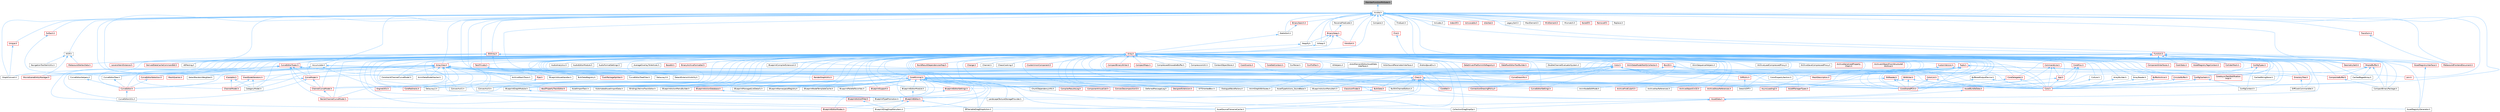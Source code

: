 digraph "MemberFunctionPtrOuter.h"
{
 // INTERACTIVE_SVG=YES
 // LATEX_PDF_SIZE
  bgcolor="transparent";
  edge [fontname=Helvetica,fontsize=10,labelfontname=Helvetica,labelfontsize=10];
  node [fontname=Helvetica,fontsize=10,shape=box,height=0.2,width=0.4];
  Node1 [id="Node000001",label="MemberFunctionPtrOuter.h",height=0.2,width=0.4,color="gray40", fillcolor="grey60", style="filled", fontcolor="black",tooltip=" "];
  Node1 -> Node2 [id="edge1_Node000001_Node000002",dir="back",color="steelblue1",style="solid",tooltip=" "];
  Node2 [id="Node000002",label="Invoke.h",height=0.2,width=0.4,color="grey40", fillcolor="white", style="filled",URL="$d7/deb/Invoke_8h.html",tooltip=" "];
  Node2 -> Node3 [id="edge2_Node000002_Node000003",dir="back",color="steelblue1",style="solid",tooltip=" "];
  Node3 [id="Node000003",label="Accumulate.h",height=0.2,width=0.4,color="grey40", fillcolor="white", style="filled",URL="$dd/dc9/Accumulate_8h.html",tooltip=" "];
  Node3 -> Node4 [id="edge3_Node000003_Node000004",dir="back",color="steelblue1",style="solid",tooltip=" "];
  Node4 [id="Node000004",label="EngineUtils.h",height=0.2,width=0.4,color="red", fillcolor="#FFF0F0", style="filled",URL="$d4/d61/EngineUtils_8h.html",tooltip=" "];
  Node3 -> Node20 [id="edge4_Node000003_Node000020",dir="back",color="steelblue1",style="solid",tooltip=" "];
  Node20 [id="Node000020",label="LandscapeTextureStorageProvider.h",height=0.2,width=0.4,color="grey40", fillcolor="white", style="filled",URL="$d6/d2b/LandscapeTextureStorageProvider_8h.html",tooltip=" "];
  Node3 -> Node21 [id="edge5_Node000003_Node000021",dir="back",color="steelblue1",style="solid",tooltip=" "];
  Node21 [id="Node000021",label="MeshDescription.h",height=0.2,width=0.4,color="red", fillcolor="#FFF0F0", style="filled",URL="$d5/d91/MeshDescription_8h.html",tooltip=" "];
  Node3 -> Node122 [id="edge6_Node000003_Node000122",dir="back",color="steelblue1",style="solid",tooltip=" "];
  Node122 [id="Node000122",label="MeshQueries.h",height=0.2,width=0.4,color="red", fillcolor="#FFF0F0", style="filled",URL="$d1/d76/MeshQueries_8h.html",tooltip=" "];
  Node3 -> Node250 [id="edge7_Node000003_Node000250",dir="back",color="steelblue1",style="solid",tooltip=" "];
  Node250 [id="Node000250",label="SelectRandomWeighted.h",height=0.2,width=0.4,color="grey40", fillcolor="white", style="filled",URL="$df/d56/SelectRandomWeighted_8h.html",tooltip=" "];
  Node2 -> Node251 [id="edge8_Node000002_Node000251",dir="back",color="steelblue1",style="solid",tooltip=" "];
  Node251 [id="Node000251",label="AllOf.h",height=0.2,width=0.4,color="grey40", fillcolor="white", style="filled",URL="$db/d85/AllOf_8h.html",tooltip=" "];
  Node251 -> Node252 [id="edge9_Node000251_Node000252",dir="back",color="steelblue1",style="solid",tooltip=" "];
  Node252 [id="Node000252",label="MetasoundVertexData.h",height=0.2,width=0.4,color="red", fillcolor="#FFF0F0", style="filled",URL="$d4/d26/MetasoundVertexData_8h.html",tooltip=" "];
  Node251 -> Node388 [id="edge10_Node000251_Node000388",dir="back",color="steelblue1",style="solid",tooltip=" "];
  Node388 [id="Node000388",label="MovieSceneEntityManager.h",height=0.2,width=0.4,color="red", fillcolor="#FFF0F0", style="filled",URL="$d5/d5b/MovieSceneEntityManager_8h.html",tooltip=" "];
  Node251 -> Node645 [id="edge11_Node000251_Node000645",dir="back",color="steelblue1",style="solid",tooltip=" "];
  Node645 [id="Node000645",label="NavigationToolItemUtils.h",height=0.2,width=0.4,color="grey40", fillcolor="white", style="filled",URL="$d4/d54/NavigationToolItemUtils_8h.html",tooltip=" "];
  Node2 -> Node646 [id="edge12_Node000002_Node000646",dir="back",color="steelblue1",style="solid",tooltip=" "];
  Node646 [id="Node000646",label="Array.h",height=0.2,width=0.4,color="red", fillcolor="#FFF0F0", style="filled",URL="$df/dd0/Array_8h.html",tooltip=" "];
  Node646 -> Node647 [id="edge13_Node000646_Node000647",dir="back",color="steelblue1",style="solid",tooltip=" "];
  Node647 [id="Node000647",label="ABTesting.h",height=0.2,width=0.4,color="grey40", fillcolor="white", style="filled",URL="$d6/dec/ABTesting_8h.html",tooltip=" "];
  Node646 -> Node648 [id="edge14_Node000646_Node000648",dir="back",color="steelblue1",style="solid",tooltip=" "];
  Node648 [id="Node000648",label="AIHelpers.h",height=0.2,width=0.4,color="grey40", fillcolor="white", style="filled",URL="$d1/d0d/AIHelpers_8h.html",tooltip=" "];
  Node646 -> Node649 [id="edge15_Node000646_Node000649",dir="back",color="steelblue1",style="solid",tooltip=" "];
  Node649 [id="Node000649",label="ActorElementEditorAssetData\lInterface.h",height=0.2,width=0.4,color="grey40", fillcolor="white", style="filled",URL="$d9/d7b/ActorElementEditorAssetDataInterface_8h.html",tooltip=" "];
  Node646 -> Node650 [id="edge16_Node000646_Node000650",dir="back",color="steelblue1",style="solid",tooltip=" "];
  Node650 [id="Node000650",label="ActorSoundParameterInterface.h",height=0.2,width=0.4,color="grey40", fillcolor="white", style="filled",URL="$de/d9f/ActorSoundParameterInterface_8h.html",tooltip=" "];
  Node646 -> Node651 [id="edge17_Node000646_Node000651",dir="back",color="steelblue1",style="solid",tooltip=" "];
  Node651 [id="Node000651",label="AndroidJavaEnv.h",height=0.2,width=0.4,color="grey40", fillcolor="white", style="filled",URL="$d6/d94/AndroidJavaEnv_8h.html",tooltip=" "];
  Node646 -> Node652 [id="edge18_Node000646_Node000652",dir="back",color="steelblue1",style="solid",tooltip=" "];
  Node652 [id="Node000652",label="AnimDataModelHasher.h",height=0.2,width=0.4,color="grey40", fillcolor="white", style="filled",URL="$d1/d21/AnimDataModelHasher_8h.html",tooltip=" "];
  Node646 -> Node653 [id="edge19_Node000646_Node000653",dir="back",color="steelblue1",style="solid",tooltip=" "];
  Node653 [id="Node000653",label="AnimDataModelNotifyCollector.h",height=0.2,width=0.4,color="red", fillcolor="#FFF0F0", style="filled",URL="$dc/d99/AnimDataModelNotifyCollector_8h.html",tooltip=" "];
  Node646 -> Node810 [id="edge20_Node000646_Node000810",dir="back",color="steelblue1",style="solid",tooltip=" "];
  Node810 [id="Node000810",label="AnimGraphAttributes.h",height=0.2,width=0.4,color="grey40", fillcolor="white", style="filled",URL="$d3/d40/AnimGraphAttributes_8h.html",tooltip=" "];
  Node646 -> Node811 [id="edge21_Node000646_Node000811",dir="back",color="steelblue1",style="solid",tooltip=" "];
  Node811 [id="Node000811",label="AnimNodeEditMode.h",height=0.2,width=0.4,color="grey40", fillcolor="white", style="filled",URL="$df/df6/AnimNodeEditMode_8h.html",tooltip=" "];
  Node646 -> Node812 [id="edge22_Node000646_Node000812",dir="back",color="steelblue1",style="solid",tooltip=" "];
  Node812 [id="Node000812",label="AnimSequenceHelpers.h",height=0.2,width=0.4,color="grey40", fillcolor="white", style="filled",URL="$dd/d12/AnimSequenceHelpers_8h.html",tooltip=" "];
  Node646 -> Node813 [id="edge23_Node000646_Node000813",dir="back",color="steelblue1",style="solid",tooltip=" "];
  Node813 [id="Node000813",label="App.h",height=0.2,width=0.4,color="red", fillcolor="#FFF0F0", style="filled",URL="$de/d8b/App_8h.html",tooltip=" "];
  Node813 -> Node815 [id="edge24_Node000813_Node000815",dir="back",color="steelblue1",style="solid",tooltip=" "];
  Node815 [id="Node000815",label="Core.h",height=0.2,width=0.4,color="red", fillcolor="#FFF0F0", style="filled",URL="$d6/dd7/Core_8h.html",tooltip=" "];
  Node813 -> Node821 [id="edge25_Node000813_Node000821",dir="back",color="steelblue1",style="solid",tooltip=" "];
  Node821 [id="Node000821",label="CoreSharedPCH.h",height=0.2,width=0.4,color="red", fillcolor="#FFF0F0", style="filled",URL="$d8/de5/CoreSharedPCH_8h.html",tooltip=" "];
  Node646 -> Node1423 [id="edge26_Node000646_Node001423",dir="back",color="steelblue1",style="solid",tooltip=" "];
  Node1423 [id="Node001423",label="ArchiveFindCulprit.h",height=0.2,width=0.4,color="red", fillcolor="#FFF0F0", style="filled",URL="$de/d30/ArchiveFindCulprit_8h.html",tooltip=" "];
  Node646 -> Node1424 [id="edge27_Node000646_Node001424",dir="back",color="steelblue1",style="solid",tooltip=" "];
  Node1424 [id="Node001424",label="ArchiveHasReferences.h",height=0.2,width=0.4,color="grey40", fillcolor="white", style="filled",URL="$d8/df1/ArchiveHasReferences_8h.html",tooltip=" "];
  Node646 -> Node1425 [id="edge28_Node000646_Node001425",dir="back",color="steelblue1",style="solid",tooltip=" "];
  Node1425 [id="Node001425",label="ArchiveLoadCompressedProxy.h",height=0.2,width=0.4,color="grey40", fillcolor="white", style="filled",URL="$d0/deb/ArchiveLoadCompressedProxy_8h.html",tooltip=" "];
  Node646 -> Node1426 [id="edge29_Node000646_Node001426",dir="back",color="steelblue1",style="solid",tooltip=" "];
  Node1426 [id="Node001426",label="ArchiveObjectCrc32.h",height=0.2,width=0.4,color="red", fillcolor="#FFF0F0", style="filled",URL="$d8/d12/ArchiveObjectCrc32_8h.html",tooltip=" "];
  Node646 -> Node1427 [id="edge30_Node000646_Node001427",dir="back",color="steelblue1",style="solid",tooltip=" "];
  Node1427 [id="Node001427",label="ArchiveSaveCompressedProxy.h",height=0.2,width=0.4,color="grey40", fillcolor="white", style="filled",URL="$d4/dee/ArchiveSaveCompressedProxy_8h.html",tooltip=" "];
  Node646 -> Node1428 [id="edge31_Node000646_Node001428",dir="back",color="steelblue1",style="solid",tooltip=" "];
  Node1428 [id="Node001428",label="ArchiveSerializedProperty\lChain.h",height=0.2,width=0.4,color="red", fillcolor="#FFF0F0", style="filled",URL="$d0/dd3/ArchiveSerializedPropertyChain_8h.html",tooltip=" "];
  Node646 -> Node1433 [id="edge32_Node000646_Node001433",dir="back",color="steelblue1",style="solid",tooltip=" "];
  Node1433 [id="Node001433",label="ArchiveShowReferences.h",height=0.2,width=0.4,color="red", fillcolor="#FFF0F0", style="filled",URL="$db/d28/ArchiveShowReferences_8h.html",tooltip=" "];
  Node646 -> Node1434 [id="edge33_Node000646_Node001434",dir="back",color="steelblue1",style="solid",tooltip=" "];
  Node1434 [id="Node001434",label="ArchiveStackTrace.h",height=0.2,width=0.4,color="grey40", fillcolor="white", style="filled",URL="$d9/d16/ArchiveStackTrace_8h.html",tooltip=" "];
  Node646 -> Node1435 [id="edge34_Node000646_Node001435",dir="back",color="steelblue1",style="solid",tooltip=" "];
  Node1435 [id="Node001435",label="ArchiveUObjectFromStructured\lArchive.h",height=0.2,width=0.4,color="red", fillcolor="#FFF0F0", style="filled",URL="$d2/d52/ArchiveUObjectFromStructuredArchive_8h.html",tooltip=" "];
  Node646 -> Node1436 [id="edge35_Node000646_Node001436",dir="back",color="steelblue1",style="solid",tooltip=" "];
  Node1436 [id="Node001436",label="ArrayBuilder.h",height=0.2,width=0.4,color="grey40", fillcolor="white", style="filled",URL="$d1/d4b/ArrayBuilder_8h.html",tooltip=" "];
  Node1436 -> Node815 [id="edge36_Node001436_Node000815",dir="back",color="steelblue1",style="solid",tooltip=" "];
  Node646 -> Node1437 [id="edge37_Node000646_Node001437",dir="back",color="steelblue1",style="solid",tooltip=" "];
  Node1437 [id="Node001437",label="ArrayReader.h",height=0.2,width=0.4,color="grey40", fillcolor="white", style="filled",URL="$d8/d40/ArrayReader_8h.html",tooltip=" "];
  Node1437 -> Node815 [id="edge38_Node001437_Node000815",dir="back",color="steelblue1",style="solid",tooltip=" "];
  Node646 -> Node1438 [id="edge39_Node000646_Node001438",dir="back",color="steelblue1",style="solid",tooltip=" "];
  Node1438 [id="Node001438",label="ArrayView.h",height=0.2,width=0.4,color="red", fillcolor="#FFF0F0", style="filled",URL="$d7/df4/ArrayView_8h.html",tooltip=" "];
  Node1438 -> Node652 [id="edge40_Node001438_Node000652",dir="back",color="steelblue1",style="solid",tooltip=" "];
  Node1438 -> Node1434 [id="edge41_Node001438_Node001434",dir="back",color="steelblue1",style="solid",tooltip=" "];
  Node1438 -> Node1442 [id="edge42_Node001438_Node001442",dir="back",color="steelblue1",style="solid",tooltip=" "];
  Node1442 [id="Node001442",label="AssetData.h",height=0.2,width=0.4,color="red", fillcolor="#FFF0F0", style="filled",URL="$d9/d19/AssetData_8h.html",tooltip=" "];
  Node1442 -> Node1462 [id="edge43_Node001442_Node001462",dir="back",color="steelblue1",style="solid",tooltip=" "];
  Node1462 [id="Node001462",label="AssetRegistryGenerator.h",height=0.2,width=0.4,color="grey40", fillcolor="white", style="filled",URL="$df/dd1/AssetRegistryGenerator_8h.html",tooltip=" "];
  Node1442 -> Node1464 [id="edge44_Node001442_Node001464",dir="back",color="steelblue1",style="solid",tooltip=" "];
  Node1464 [id="Node001464",label="AssetSourceFilenameCache.h",height=0.2,width=0.4,color="grey40", fillcolor="white", style="filled",URL="$dd/d16/AssetSourceFilenameCache_8h.html",tooltip=" "];
  Node1442 -> Node1480 [id="edge45_Node001442_Node001480",dir="back",color="steelblue1",style="solid",tooltip=" "];
  Node1480 [id="Node001480",label="CollectionDragDropOp.h",height=0.2,width=0.4,color="grey40", fillcolor="white", style="filled",URL="$d6/d23/CollectionDragDropOp_8h.html",tooltip=" "];
  Node1438 -> Node1867 [id="edge46_Node001438_Node001867",dir="back",color="steelblue1",style="solid",tooltip=" "];
  Node1867 [id="Node001867",label="AsyncLoading2.h",height=0.2,width=0.4,color="red", fillcolor="#FFF0F0", style="filled",URL="$dd/db7/AsyncLoading2_8h.html",tooltip=" "];
  Node1438 -> Node1897 [id="edge47_Node001438_Node001897",dir="back",color="steelblue1",style="solid",tooltip=" "];
  Node1897 [id="Node001897",label="BezierChannelCurveModel.h",height=0.2,width=0.4,color="red", fillcolor="#FFF0F0", style="filled",URL="$d3/d63/BezierChannelCurveModel_8h.html",tooltip=" "];
  Node1438 -> Node1901 [id="edge48_Node001438_Node001901",dir="back",color="steelblue1",style="solid",tooltip=" "];
  Node1901 [id="Node001901",label="BlueprintAssetHandler.h",height=0.2,width=0.4,color="grey40", fillcolor="white", style="filled",URL="$d0/d84/BlueprintAssetHandler_8h.html",tooltip=" "];
  Node1438 -> Node397 [id="edge49_Node001438_Node000397",dir="back",color="steelblue1",style="solid",tooltip=" "];
  Node397 [id="Node000397",label="BoolPropertyTrackEditor.h",height=0.2,width=0.4,color="red", fillcolor="#FFF0F0", style="filled",URL="$db/d07/BoolPropertyTrackEditor_8h.html",tooltip=" "];
  Node1438 -> Node1903 [id="edge50_Node001438_Node001903",dir="back",color="steelblue1",style="solid",tooltip=" "];
  Node1903 [id="Node001903",label="BulkDataRegistry.h",height=0.2,width=0.4,color="grey40", fillcolor="white", style="filled",URL="$da/db4/BulkDataRegistry_8h.html",tooltip=" "];
  Node1438 -> Node2122 [id="edge51_Node001438_Node002122",dir="back",color="steelblue1",style="solid",tooltip=" "];
  Node2122 [id="Node002122",label="CategoryModel.h",height=0.2,width=0.4,color="grey40", fillcolor="white", style="filled",URL="$db/dfe/CategoryModel_8h.html",tooltip=" "];
  Node1438 -> Node3286 [id="edge52_Node001438_Node003286",dir="back",color="steelblue1",style="solid",tooltip=" "];
  Node3286 [id="Node003286",label="ChannelCurveModel.h",height=0.2,width=0.4,color="red", fillcolor="#FFF0F0", style="filled",URL="$de/dfa/ChannelCurveModel_8h.html",tooltip=" "];
  Node3286 -> Node1897 [id="edge53_Node003286_Node001897",dir="back",color="steelblue1",style="solid",tooltip=" "];
  Node1438 -> Node559 [id="edge54_Node001438_Node000559",dir="back",color="steelblue1",style="solid",tooltip=" "];
  Node559 [id="Node000559",label="ChannelModel.h",height=0.2,width=0.4,color="red", fillcolor="#FFF0F0", style="filled",URL="$de/d30/ChannelModel_8h.html",tooltip=" "];
  Node1438 -> Node4270 [id="edge55_Node001438_Node004270",dir="back",color="steelblue1",style="solid",tooltip=" "];
  Node4270 [id="Node004270",label="CompositeBuffer.h",height=0.2,width=0.4,color="red", fillcolor="#FFF0F0", style="filled",URL="$da/d4b/CompositeBuffer_8h.html",tooltip=" "];
  Node4270 -> Node1946 [id="edge56_Node004270_Node001946",dir="back",color="steelblue1",style="solid",tooltip=" "];
  Node1946 [id="Node001946",label="CompactBinaryPackage.h",height=0.2,width=0.4,color="grey40", fillcolor="white", style="filled",URL="$de/d7e/CompactBinaryPackage_8h.html",tooltip=" "];
  Node1438 -> Node3288 [id="edge57_Node001438_Node003288",dir="back",color="steelblue1",style="solid",tooltip=" "];
  Node3288 [id="Node003288",label="ConstraintChannelCurveModel.h",height=0.2,width=0.4,color="grey40", fillcolor="white", style="filled",URL="$d9/d5f/ConstraintChannelCurveModel_8h.html",tooltip=" "];
  Node1438 -> Node4275 [id="edge58_Node001438_Node004275",dir="back",color="steelblue1",style="solid",tooltip=" "];
  Node4275 [id="Node004275",label="ConvexHull2.h",height=0.2,width=0.4,color="grey40", fillcolor="white", style="filled",URL="$df/dc5/ConvexHull2_8h.html",tooltip=" "];
  Node1438 -> Node4276 [id="edge59_Node001438_Node004276",dir="back",color="steelblue1",style="solid",tooltip=" "];
  Node4276 [id="Node004276",label="ConvexHull3.h",height=0.2,width=0.4,color="grey40", fillcolor="white", style="filled",URL="$d2/d83/ConvexHull3_8h.html",tooltip=" "];
  Node1438 -> Node1908 [id="edge60_Node001438_Node001908",dir="back",color="steelblue1",style="solid",tooltip=" "];
  Node1908 [id="Node001908",label="CookPackageSplitter.h",height=0.2,width=0.4,color="red", fillcolor="#FFF0F0", style="filled",URL="$da/db3/CookPackageSplitter_8h.html",tooltip=" "];
  Node1438 -> Node815 [id="edge61_Node001438_Node000815",dir="back",color="steelblue1",style="solid",tooltip=" "];
  Node1438 -> Node1954 [id="edge62_Node001438_Node001954",dir="back",color="steelblue1",style="solid",tooltip=" "];
  Node1954 [id="Node001954",label="CoreDelegates.h",height=0.2,width=0.4,color="red", fillcolor="#FFF0F0", style="filled",URL="$d9/dc2/CoreDelegates_8h.html",tooltip=" "];
  Node1954 -> Node815 [id="edge63_Node001954_Node000815",dir="back",color="steelblue1",style="solid",tooltip=" "];
  Node1954 -> Node821 [id="edge64_Node001954_Node000821",dir="back",color="steelblue1",style="solid",tooltip=" "];
  Node1438 -> Node4277 [id="edge65_Node001438_Node004277",dir="back",color="steelblue1",style="solid",tooltip=" "];
  Node4277 [id="Node004277",label="CoreRedirects.h",height=0.2,width=0.4,color="red", fillcolor="#FFF0F0", style="filled",URL="$d1/d15/CoreRedirects_8h.html",tooltip=" "];
  Node1438 -> Node821 [id="edge66_Node001438_Node000821",dir="back",color="steelblue1",style="solid",tooltip=" "];
  Node1438 -> Node1986 [id="edge67_Node001438_Node001986",dir="back",color="steelblue1",style="solid",tooltip=" "];
  Node1986 [id="Node001986",label="CurveEditor.h",height=0.2,width=0.4,color="red", fillcolor="#FFF0F0", style="filled",URL="$d1/d27/CurveEditor_8h.html",tooltip=" "];
  Node1986 -> Node1996 [id="edge68_Node001986_Node001996",dir="back",color="steelblue1",style="solid",tooltip=" "];
  Node1996 [id="Node001996",label="CurveEditorUtils.h",height=0.2,width=0.4,color="grey40", fillcolor="white", style="filled",URL="$d3/d81/CurveEditorUtils_8h.html",tooltip=" "];
  Node1438 -> Node4278 [id="edge69_Node001438_Node004278",dir="back",color="steelblue1",style="solid",tooltip=" "];
  Node4278 [id="Node004278",label="CurveEditorSelection.h",height=0.2,width=0.4,color="red", fillcolor="#FFF0F0", style="filled",URL="$d3/def/CurveEditorSelection_8h.html",tooltip=" "];
  Node4278 -> Node1986 [id="edge70_Node004278_Node001986",dir="back",color="steelblue1",style="solid",tooltip=" "];
  Node1438 -> Node4280 [id="edge71_Node001438_Node004280",dir="back",color="steelblue1",style="solid",tooltip=" "];
  Node4280 [id="Node004280",label="CurveEditorTree.h",height=0.2,width=0.4,color="grey40", fillcolor="white", style="filled",URL="$dc/d32/CurveEditorTree_8h.html",tooltip=" "];
  Node4280 -> Node1986 [id="edge72_Node004280_Node001986",dir="back",color="steelblue1",style="solid",tooltip=" "];
  Node1438 -> Node4281 [id="edge73_Node001438_Node004281",dir="back",color="steelblue1",style="solid",tooltip=" "];
  Node4281 [id="Node004281",label="CurveEditorTreeFilter.h",height=0.2,width=0.4,color="grey40", fillcolor="white", style="filled",URL="$d6/dcd/CurveEditorTreeFilter_8h.html",tooltip=" "];
  Node1438 -> Node3289 [id="edge74_Node001438_Node003289",dir="back",color="steelblue1",style="solid",tooltip=" "];
  Node3289 [id="Node003289",label="CurveModel.h",height=0.2,width=0.4,color="red", fillcolor="#FFF0F0", style="filled",URL="$de/d1c/CurveModel_8h.html",tooltip=" "];
  Node3289 -> Node3286 [id="edge75_Node003289_Node003286",dir="back",color="steelblue1",style="solid",tooltip=" "];
  Node3289 -> Node1986 [id="edge76_Node003289_Node001986",dir="back",color="steelblue1",style="solid",tooltip=" "];
  Node3289 -> Node1996 [id="edge77_Node003289_Node001996",dir="back",color="steelblue1",style="solid",tooltip=" "];
  Node1438 -> Node4282 [id="edge78_Node001438_Node004282",dir="back",color="steelblue1",style="solid",tooltip=" "];
  Node4282 [id="Node004282",label="Delaunay2.h",height=0.2,width=0.4,color="grey40", fillcolor="white", style="filled",URL="$d2/d4c/Delaunay2_8h.html",tooltip=" "];
  Node1438 -> Node4283 [id="edge79_Node001438_Node004283",dir="back",color="steelblue1",style="solid",tooltip=" "];
  Node4283 [id="Node004283",label="Delaunay3.h",height=0.2,width=0.4,color="grey40", fillcolor="white", style="filled",URL="$d1/d5b/Delaunay3_8h.html",tooltip=" "];
  Node1438 -> Node4284 [id="edge80_Node001438_Node004284",dir="back",color="steelblue1",style="solid",tooltip=" "];
  Node4284 [id="Node004284",label="DetectExteriorVisibility.h",height=0.2,width=0.4,color="grey40", fillcolor="white", style="filled",URL="$da/d70/DetectExteriorVisibility_8h.html",tooltip=" "];
  Node1438 -> Node8375 [id="edge81_Node001438_Node008375",dir="back",color="steelblue1",style="solid",tooltip=" "];
  Node8375 [id="Node008375",label="GraphConvert.h",height=0.2,width=0.4,color="grey40", fillcolor="white", style="filled",URL="$d8/d11/GraphConvert_8h.html",tooltip=" "];
  Node1438 -> Node21 [id="edge82_Node001438_Node000021",dir="back",color="steelblue1",style="solid",tooltip=" "];
  Node1438 -> Node388 [id="edge83_Node001438_Node000388",dir="back",color="steelblue1",style="solid",tooltip=" "];
  Node1438 -> Node2565 [id="edge84_Node001438_Node002565",dir="back",color="steelblue1",style="solid",tooltip=" "];
  Node2565 [id="Node002565",label="RenderGraphUtils.h",height=0.2,width=0.4,color="red", fillcolor="#FFF0F0", style="filled",URL="$d6/d45/RenderGraphUtils_8h.html",tooltip=" "];
  Node1438 -> Node7668 [id="edge85_Node001438_Node007668",dir="back",color="steelblue1",style="solid",tooltip=" "];
  Node7668 [id="Node007668",label="ViewModelIterators.h",height=0.2,width=0.4,color="red", fillcolor="#FFF0F0", style="filled",URL="$d8/d24/ViewModelIterators_8h.html",tooltip=" "];
  Node7668 -> Node2122 [id="edge86_Node007668_Node002122",dir="back",color="steelblue1",style="solid",tooltip=" "];
  Node7668 -> Node559 [id="edge87_Node007668_Node000559",dir="back",color="steelblue1",style="solid",tooltip=" "];
  Node646 -> Node4622 [id="edge88_Node000646_Node004622",dir="back",color="steelblue1",style="solid",tooltip=" "];
  Node4622 [id="Node004622",label="AssetBundleData.h",height=0.2,width=0.4,color="red", fillcolor="#FFF0F0", style="filled",URL="$df/d47/AssetBundleData_8h.html",tooltip=" "];
  Node4622 -> Node1442 [id="edge89_Node004622_Node001442",dir="back",color="steelblue1",style="solid",tooltip=" "];
  Node646 -> Node1442 [id="edge90_Node000646_Node001442",dir="back",color="steelblue1",style="solid",tooltip=" "];
  Node646 -> Node4599 [id="edge91_Node000646_Node004599",dir="back",color="steelblue1",style="solid",tooltip=" "];
  Node4599 [id="Node004599",label="AssetImportTask.h",height=0.2,width=0.4,color="grey40", fillcolor="white", style="filled",URL="$d7/d65/AssetImportTask_8h.html",tooltip=" "];
  Node646 -> Node4640 [id="edge92_Node000646_Node004640",dir="back",color="steelblue1",style="solid",tooltip=" "];
  Node4640 [id="Node004640",label="AssetManagerTypes.h",height=0.2,width=0.4,color="red", fillcolor="#FFF0F0", style="filled",URL="$d6/d98/AssetManagerTypes_8h.html",tooltip=" "];
  Node646 -> Node1462 [id="edge93_Node000646_Node001462",dir="back",color="steelblue1",style="solid",tooltip=" "];
  Node646 -> Node6482 [id="edge94_Node000646_Node006482",dir="back",color="steelblue1",style="solid",tooltip=" "];
  Node6482 [id="Node006482",label="AssetRegistryInterface.h",height=0.2,width=0.4,color="red", fillcolor="#FFF0F0", style="filled",URL="$d5/d26/AssetRegistryInterface_8h.html",tooltip=" "];
  Node6482 -> Node1462 [id="edge95_Node006482_Node001462",dir="back",color="steelblue1",style="solid",tooltip=" "];
  Node646 -> Node4428 [id="edge96_Node000646_Node004428",dir="back",color="steelblue1",style="solid",tooltip=" "];
  Node4428 [id="Node004428",label="AssetRegistryTagsContext.h",height=0.2,width=0.4,color="red", fillcolor="#FFF0F0", style="filled",URL="$d1/d74/AssetRegistryTagsContext_8h.html",tooltip=" "];
  Node646 -> Node1464 [id="edge97_Node000646_Node001464",dir="back",color="steelblue1",style="solid",tooltip=" "];
  Node646 -> Node6655 [id="edge98_Node000646_Node006655",dir="back",color="steelblue1",style="solid",tooltip=" "];
  Node6655 [id="Node006655",label="AssetTypeActions_SoundBase.h",height=0.2,width=0.4,color="grey40", fillcolor="white", style="filled",URL="$db/d4e/AssetTypeActions__SoundBase_8h.html",tooltip=" "];
  Node646 -> Node1867 [id="edge99_Node000646_Node001867",dir="back",color="steelblue1",style="solid",tooltip=" "];
  Node646 -> Node6881 [id="edge100_Node000646_Node006881",dir="back",color="steelblue1",style="solid",tooltip=" "];
  Node6881 [id="Node006881",label="AudioAnalytics.h",height=0.2,width=0.4,color="grey40", fillcolor="white", style="filled",URL="$dc/d3f/AudioAnalytics_8h.html",tooltip=" "];
  Node646 -> Node1285 [id="edge101_Node000646_Node001285",dir="back",color="steelblue1",style="solid",tooltip=" "];
  Node1285 [id="Node001285",label="AudioEditorModule.h",height=0.2,width=0.4,color="grey40", fillcolor="white", style="filled",URL="$d4/d28/AudioEditorModule_8h.html",tooltip=" "];
  Node646 -> Node6483 [id="edge102_Node000646_Node006483",dir="back",color="steelblue1",style="solid",tooltip=" "];
  Node6483 [id="Node006483",label="AudioFormatSettings.h",height=0.2,width=0.4,color="grey40", fillcolor="white", style="filled",URL="$d7/d79/AudioFormatSettings_8h.html",tooltip=" "];
  Node646 -> Node4602 [id="edge103_Node000646_Node004602",dir="back",color="steelblue1",style="solid",tooltip=" "];
  Node4602 [id="Node004602",label="AutomatedAssetImportData.h",height=0.2,width=0.4,color="grey40", fillcolor="white", style="filled",URL="$dd/d4f/AutomatedAssetImportData_8h.html",tooltip=" "];
  Node646 -> Node8395 [id="edge104_Node000646_Node008395",dir="back",color="steelblue1",style="solid",tooltip=" "];
  Node8395 [id="Node008395",label="AverageOverlayToVertices.h",height=0.2,width=0.4,color="grey40", fillcolor="white", style="filled",URL="$d8/d66/AverageOverlayToVertices_8h.html",tooltip=" "];
  Node646 -> Node1287 [id="edge105_Node000646_Node001287",dir="back",color="steelblue1",style="solid",tooltip=" "];
  Node1287 [id="Node001287",label="BPVariableDragDropAction.h",height=0.2,width=0.4,color="grey40", fillcolor="white", style="filled",URL="$dd/d23/BPVariableDragDropAction_8h.html",tooltip=" "];
  Node646 -> Node8396 [id="edge106_Node000646_Node008396",dir="back",color="steelblue1",style="solid",tooltip=" "];
  Node8396 [id="Node008396",label="Base64.h",height=0.2,width=0.4,color="red", fillcolor="#FFF0F0", style="filled",URL="$d1/dbd/Base64_8h.html",tooltip=" "];
  Node646 -> Node1897 [id="edge107_Node000646_Node001897",dir="back",color="steelblue1",style="solid",tooltip=" "];
  Node646 -> Node8397 [id="edge108_Node000646_Node008397",dir="back",color="steelblue1",style="solid",tooltip=" "];
  Node8397 [id="Node008397",label="BinaryArchiveFormatter.h",height=0.2,width=0.4,color="red", fillcolor="#FFF0F0", style="filled",URL="$d2/d01/BinaryArchiveFormatter_8h.html",tooltip=" "];
  Node646 -> Node518 [id="edge109_Node000646_Node000518",dir="back",color="steelblue1",style="solid",tooltip=" "];
  Node518 [id="Node000518",label="BindingLifetimeTrackEditor.h",height=0.2,width=0.4,color="grey40", fillcolor="white", style="filled",URL="$db/d3c/BindingLifetimeTrackEditor_8h.html",tooltip=" "];
  Node646 -> Node8500 [id="edge110_Node000646_Node008500",dir="back",color="steelblue1",style="solid",tooltip=" "];
  Node8500 [id="Node008500",label="BitReader.h",height=0.2,width=0.4,color="red", fillcolor="#FFF0F0", style="filled",URL="$dd/d8b/BitReader_8h.html",tooltip=" "];
  Node8500 -> Node815 [id="edge111_Node008500_Node000815",dir="back",color="steelblue1",style="solid",tooltip=" "];
  Node8500 -> Node5220 [id="edge112_Node008500_Node005220",dir="back",color="steelblue1",style="solid",tooltip=" "];
  Node5220 [id="Node005220",label="CoreNet.h",height=0.2,width=0.4,color="red", fillcolor="#FFF0F0", style="filled",URL="$da/d1a/CoreNet_8h.html",tooltip=" "];
  Node8500 -> Node821 [id="edge113_Node008500_Node000821",dir="back",color="steelblue1",style="solid",tooltip=" "];
  Node646 -> Node8502 [id="edge114_Node000646_Node008502",dir="back",color="steelblue1",style="solid",tooltip=" "];
  Node8502 [id="Node008502",label="BitWriter.h",height=0.2,width=0.4,color="red", fillcolor="#FFF0F0", style="filled",URL="$d5/d10/BitWriter_8h.html",tooltip=" "];
  Node8502 -> Node815 [id="edge115_Node008502_Node000815",dir="back",color="steelblue1",style="solid",tooltip=" "];
  Node8502 -> Node5220 [id="edge116_Node008502_Node005220",dir="back",color="steelblue1",style="solid",tooltip=" "];
  Node8502 -> Node821 [id="edge117_Node008502_Node000821",dir="back",color="steelblue1",style="solid",tooltip=" "];
  Node646 -> Node4504 [id="edge118_Node000646_Node004504",dir="back",color="steelblue1",style="solid",tooltip=" "];
  Node4504 [id="Node004504",label="BlueprintActionDatabase.h",height=0.2,width=0.4,color="red", fillcolor="#FFF0F0", style="filled",URL="$d4/dae/BlueprintActionDatabase_8h.html",tooltip=" "];
  Node4504 -> Node1622 [id="edge119_Node004504_Node001622",dir="back",color="steelblue1",style="solid",tooltip=" "];
  Node1622 [id="Node001622",label="BlueprintTypePromotion.h",height=0.2,width=0.4,color="grey40", fillcolor="white", style="filled",URL="$d2/d23/BlueprintTypePromotion_8h.html",tooltip=" "];
  Node646 -> Node3131 [id="edge120_Node000646_Node003131",dir="back",color="steelblue1",style="solid",tooltip=" "];
  Node3131 [id="Node003131",label="BlueprintActionFilter.h",height=0.2,width=0.4,color="red", fillcolor="#FFF0F0", style="filled",URL="$d5/d2a/BlueprintActionFilter_8h.html",tooltip=" "];
  Node3131 -> Node1288 [id="edge121_Node003131_Node001288",dir="back",color="steelblue1",style="solid",tooltip=" "];
  Node1288 [id="Node001288",label="BlueprintDragDropMenuItem.h",height=0.2,width=0.4,color="grey40", fillcolor="white", style="filled",URL="$dc/deb/BlueprintDragDropMenuItem_8h.html",tooltip=" "];
  Node646 -> Node1485 [id="edge122_Node000646_Node001485",dir="back",color="steelblue1",style="solid",tooltip=" "];
  Node1485 [id="Node001485",label="BlueprintActionMenuBuilder.h",height=0.2,width=0.4,color="grey40", fillcolor="white", style="filled",URL="$dd/dea/BlueprintActionMenuBuilder_8h.html",tooltip=" "];
  Node646 -> Node1486 [id="edge123_Node000646_Node001486",dir="back",color="steelblue1",style="solid",tooltip=" "];
  Node1486 [id="Node001486",label="BlueprintActionMenuItem.h",height=0.2,width=0.4,color="grey40", fillcolor="white", style="filled",URL="$d8/dca/BlueprintActionMenuItem_8h.html",tooltip=" "];
  Node646 -> Node1901 [id="edge124_Node000646_Node001901",dir="back",color="steelblue1",style="solid",tooltip=" "];
  Node646 -> Node4604 [id="edge125_Node000646_Node004604",dir="back",color="steelblue1",style="solid",tooltip=" "];
  Node4604 [id="Node004604",label="BlueprintCompilerExtension.h",height=0.2,width=0.4,color="grey40", fillcolor="white", style="filled",URL="$d3/dc0/BlueprintCompilerExtension_8h.html",tooltip=" "];
  Node646 -> Node1288 [id="edge126_Node000646_Node001288",dir="back",color="steelblue1",style="solid",tooltip=" "];
  Node646 -> Node1286 [id="edge127_Node000646_Node001286",dir="back",color="steelblue1",style="solid",tooltip=" "];
  Node1286 [id="Node001286",label="BlueprintEditor.h",height=0.2,width=0.4,color="red", fillcolor="#FFF0F0", style="filled",URL="$df/d7d/BlueprintEditor_8h.html",tooltip=" "];
  Node1286 -> Node1287 [id="edge128_Node001286_Node001287",dir="back",color="steelblue1",style="solid",tooltip=" "];
  Node1286 -> Node1288 [id="edge129_Node001286_Node001288",dir="back",color="steelblue1",style="solid",tooltip=" "];
  Node1286 -> Node1289 [id="edge130_Node001286_Node001289",dir="back",color="steelblue1",style="solid",tooltip=" "];
  Node1289 [id="Node001289",label="BlueprintEditorModes.h",height=0.2,width=0.4,color="red", fillcolor="#FFF0F0", style="filled",URL="$d9/d70/BlueprintEditorModes_8h.html",tooltip=" "];
  Node646 -> Node1289 [id="edge131_Node000646_Node001289",dir="back",color="steelblue1",style="solid",tooltip=" "];
  Node646 -> Node1298 [id="edge132_Node000646_Node001298",dir="back",color="steelblue1",style="solid",tooltip=" "];
  Node1298 [id="Node001298",label="BlueprintEditorModule.h",height=0.2,width=0.4,color="grey40", fillcolor="white", style="filled",URL="$df/d39/BlueprintEditorModule_8h.html",tooltip=" "];
  Node1298 -> Node1286 [id="edge133_Node001298_Node001286",dir="back",color="steelblue1",style="solid",tooltip=" "];
  Node646 -> Node1760 [id="edge134_Node000646_Node001760",dir="back",color="steelblue1",style="solid",tooltip=" "];
  Node1760 [id="Node001760",label="BlueprintEditorSettings.h",height=0.2,width=0.4,color="red", fillcolor="#FFF0F0", style="filled",URL="$d4/dbc/BlueprintEditorSettings_8h.html",tooltip=" "];
  Node1760 -> Node1622 [id="edge135_Node001760_Node001622",dir="back",color="steelblue1",style="solid",tooltip=" "];
  Node646 -> Node6680 [id="edge136_Node000646_Node006680",dir="back",color="steelblue1",style="solid",tooltip=" "];
  Node6680 [id="Node006680",label="BlueprintGraphModule.h",height=0.2,width=0.4,color="grey40", fillcolor="white", style="filled",URL="$d8/d11/BlueprintGraphModule_8h.html",tooltip=" "];
  Node6680 -> Node3131 [id="edge137_Node006680_Node003131",dir="back",color="steelblue1",style="solid",tooltip=" "];
  Node646 -> Node6045 [id="edge138_Node000646_Node006045",dir="back",color="steelblue1",style="solid",tooltip=" "];
  Node6045 [id="Node006045",label="BlueprintManagedListDetails.h",height=0.2,width=0.4,color="grey40", fillcolor="white", style="filled",URL="$da/d22/BlueprintManagedListDetails_8h.html",tooltip=" "];
  Node646 -> Node4605 [id="edge139_Node000646_Node004605",dir="back",color="steelblue1",style="solid",tooltip=" "];
  Node4605 [id="Node004605",label="BlueprintNamespaceRegistry.h",height=0.2,width=0.4,color="grey40", fillcolor="white", style="filled",URL="$dc/dc7/BlueprintNamespaceRegistry_8h.html",tooltip=" "];
  Node646 -> Node3135 [id="edge140_Node000646_Node003135",dir="back",color="steelblue1",style="solid",tooltip=" "];
  Node3135 [id="Node003135",label="BlueprintNodeTemplateCache.h",height=0.2,width=0.4,color="grey40", fillcolor="white", style="filled",URL="$d7/d87/BlueprintNodeTemplateCache_8h.html",tooltip=" "];
  Node646 -> Node1488 [id="edge141_Node000646_Node001488",dir="back",color="steelblue1",style="solid",tooltip=" "];
  Node1488 [id="Node001488",label="BlueprintPaletteFavorites.h",height=0.2,width=0.4,color="grey40", fillcolor="white", style="filled",URL="$dd/d5a/BlueprintPaletteFavorites_8h.html",tooltip=" "];
  Node646 -> Node4606 [id="edge142_Node000646_Node004606",dir="back",color="steelblue1",style="solid",tooltip=" "];
  Node4606 [id="Node004606",label="BlueprintSupport.h",height=0.2,width=0.4,color="red", fillcolor="#FFF0F0", style="filled",URL="$d1/d6c/BlueprintSupport_8h.html",tooltip=" "];
  Node646 -> Node1622 [id="edge143_Node000646_Node001622",dir="back",color="steelblue1",style="solid",tooltip=" "];
  Node646 -> Node397 [id="edge144_Node000646_Node000397",dir="back",color="steelblue1",style="solid",tooltip=" "];
  Node646 -> Node6494 [id="edge145_Node000646_Node006494",dir="back",color="steelblue1",style="solid",tooltip=" "];
  Node6494 [id="Node006494",label="Box2D.h",height=0.2,width=0.4,color="red", fillcolor="#FFF0F0", style="filled",URL="$d3/d1c/Box2D_8h.html",tooltip=" "];
  Node6494 -> Node4619 [id="edge146_Node006494_Node004619",dir="back",color="steelblue1",style="solid",tooltip=" "];
  Node4619 [id="Node004619",label="Class.h",height=0.2,width=0.4,color="red", fillcolor="#FFF0F0", style="filled",URL="$d4/d05/Class_8h.html",tooltip=" "];
  Node4619 -> Node4622 [id="edge147_Node004619_Node004622",dir="back",color="steelblue1",style="solid",tooltip=" "];
  Node4619 -> Node1442 [id="edge148_Node004619_Node001442",dir="back",color="steelblue1",style="solid",tooltip=" "];
  Node4619 -> Node4640 [id="edge149_Node004619_Node004640",dir="back",color="steelblue1",style="solid",tooltip=" "];
  Node4619 -> Node1287 [id="edge150_Node004619_Node001287",dir="back",color="steelblue1",style="solid",tooltip=" "];
  Node4619 -> Node3131 [id="edge151_Node004619_Node003131",dir="back",color="steelblue1",style="solid",tooltip=" "];
  Node4619 -> Node1760 [id="edge152_Node004619_Node001760",dir="back",color="steelblue1",style="solid",tooltip=" "];
  Node4619 -> Node608 [id="edge153_Node004619_Node000608",dir="back",color="steelblue1",style="solid",tooltip=" "];
  Node608 [id="Node000608",label="BuiltInChannelEditors.h",height=0.2,width=0.4,color="grey40", fillcolor="white", style="filled",URL="$df/daf/BuiltInChannelEditors_8h.html",tooltip=" "];
  Node4619 -> Node4826 [id="edge154_Node004619_Node004826",dir="back",color="steelblue1",style="solid",tooltip=" "];
  Node4826 [id="Node004826",label="ClassIconFinder.h",height=0.2,width=0.4,color="red", fillcolor="#FFF0F0", style="filled",URL="$dc/d62/ClassIconFinder_8h.html",tooltip=" "];
  Node4619 -> Node5220 [id="edge155_Node004619_Node005220",dir="back",color="steelblue1",style="solid",tooltip=" "];
  Node6494 -> Node815 [id="edge156_Node006494_Node000815",dir="back",color="steelblue1",style="solid",tooltip=" "];
  Node6494 -> Node6583 [id="edge157_Node006494_Node006583",dir="back",color="steelblue1",style="solid",tooltip=" "];
  Node6583 [id="Node006583",label="CoreMinimal.h",height=0.2,width=0.4,color="red", fillcolor="#FFF0F0", style="filled",URL="$d7/d67/CoreMinimal_8h.html",tooltip=" "];
  Node6583 -> Node810 [id="edge158_Node006583_Node000810",dir="back",color="steelblue1",style="solid",tooltip=" "];
  Node6583 -> Node811 [id="edge159_Node006583_Node000811",dir="back",color="steelblue1",style="solid",tooltip=" "];
  Node6583 -> Node1423 [id="edge160_Node006583_Node001423",dir="back",color="steelblue1",style="solid",tooltip=" "];
  Node6583 -> Node1424 [id="edge161_Node006583_Node001424",dir="back",color="steelblue1",style="solid",tooltip=" "];
  Node6583 -> Node1426 [id="edge162_Node006583_Node001426",dir="back",color="steelblue1",style="solid",tooltip=" "];
  Node6583 -> Node1433 [id="edge163_Node006583_Node001433",dir="back",color="steelblue1",style="solid",tooltip=" "];
  Node6583 -> Node4599 [id="edge164_Node006583_Node004599",dir="back",color="steelblue1",style="solid",tooltip=" "];
  Node6583 -> Node1464 [id="edge165_Node006583_Node001464",dir="back",color="steelblue1",style="solid",tooltip=" "];
  Node6583 -> Node6655 [id="edge166_Node006583_Node006655",dir="back",color="steelblue1",style="solid",tooltip=" "];
  Node6583 -> Node1867 [id="edge167_Node006583_Node001867",dir="back",color="steelblue1",style="solid",tooltip=" "];
  Node6583 -> Node4602 [id="edge168_Node006583_Node004602",dir="back",color="steelblue1",style="solid",tooltip=" "];
  Node6583 -> Node1287 [id="edge169_Node006583_Node001287",dir="back",color="steelblue1",style="solid",tooltip=" "];
  Node6583 -> Node518 [id="edge170_Node006583_Node000518",dir="back",color="steelblue1",style="solid",tooltip=" "];
  Node6583 -> Node4504 [id="edge171_Node006583_Node004504",dir="back",color="steelblue1",style="solid",tooltip=" "];
  Node6583 -> Node3131 [id="edge172_Node006583_Node003131",dir="back",color="steelblue1",style="solid",tooltip=" "];
  Node6583 -> Node1485 [id="edge173_Node006583_Node001485",dir="back",color="steelblue1",style="solid",tooltip=" "];
  Node6583 -> Node1486 [id="edge174_Node006583_Node001486",dir="back",color="steelblue1",style="solid",tooltip=" "];
  Node6583 -> Node1288 [id="edge175_Node006583_Node001288",dir="back",color="steelblue1",style="solid",tooltip=" "];
  Node6583 -> Node1286 [id="edge176_Node006583_Node001286",dir="back",color="steelblue1",style="solid",tooltip=" "];
  Node6583 -> Node1289 [id="edge177_Node006583_Node001289",dir="back",color="steelblue1",style="solid",tooltip=" "];
  Node6583 -> Node1298 [id="edge178_Node006583_Node001298",dir="back",color="steelblue1",style="solid",tooltip=" "];
  Node6583 -> Node1760 [id="edge179_Node006583_Node001760",dir="back",color="steelblue1",style="solid",tooltip=" "];
  Node6583 -> Node6680 [id="edge180_Node006583_Node006680",dir="back",color="steelblue1",style="solid",tooltip=" "];
  Node6583 -> Node6045 [id="edge181_Node006583_Node006045",dir="back",color="steelblue1",style="solid",tooltip=" "];
  Node6583 -> Node4605 [id="edge182_Node006583_Node004605",dir="back",color="steelblue1",style="solid",tooltip=" "];
  Node6583 -> Node3135 [id="edge183_Node006583_Node003135",dir="back",color="steelblue1",style="solid",tooltip=" "];
  Node6583 -> Node1488 [id="edge184_Node006583_Node001488",dir="back",color="steelblue1",style="solid",tooltip=" "];
  Node6583 -> Node4606 [id="edge185_Node006583_Node004606",dir="back",color="steelblue1",style="solid",tooltip=" "];
  Node6583 -> Node1622 [id="edge186_Node006583_Node001622",dir="back",color="steelblue1",style="solid",tooltip=" "];
  Node6583 -> Node397 [id="edge187_Node006583_Node000397",dir="back",color="steelblue1",style="solid",tooltip=" "];
  Node6583 -> Node2781 [id="edge188_Node006583_Node002781",dir="back",color="steelblue1",style="solid",tooltip=" "];
  Node2781 [id="Node002781",label="BulkData.h",height=0.2,width=0.4,color="red", fillcolor="#FFF0F0", style="filled",URL="$d4/d8e/BulkData_8h.html",tooltip=" "];
  Node2781 -> Node20 [id="edge189_Node002781_Node000020",dir="back",color="steelblue1",style="solid",tooltip=" "];
  Node6583 -> Node4618 [id="edge190_Node006583_Node004618",dir="back",color="steelblue1",style="solid",tooltip=" "];
  Node4618 [id="Node004618",label="ChunkDependencyInfo.h",height=0.2,width=0.4,color="grey40", fillcolor="white", style="filled",URL="$da/da2/ChunkDependencyInfo_8h.html",tooltip=" "];
  Node6583 -> Node4826 [id="edge191_Node006583_Node004826",dir="back",color="steelblue1",style="solid",tooltip=" "];
  Node6583 -> Node1480 [id="edge192_Node006583_Node001480",dir="back",color="steelblue1",style="solid",tooltip=" "];
  Node6583 -> Node4669 [id="edge193_Node006583_Node004669",dir="back",color="steelblue1",style="solid",tooltip=" "];
  Node4669 [id="Node004669",label="CompilerResultsLog.h",height=0.2,width=0.4,color="red", fillcolor="#FFF0F0", style="filled",URL="$dc/d68/CompilerResultsLog_8h.html",tooltip=" "];
  Node6583 -> Node3163 [id="edge194_Node006583_Node003163",dir="back",color="steelblue1",style="solid",tooltip=" "];
  Node3163 [id="Node003163",label="ComponentVisualizer.h",height=0.2,width=0.4,color="red", fillcolor="#FFF0F0", style="filled",URL="$d3/d9b/ComponentVisualizer_8h.html",tooltip=" "];
  Node6583 -> Node1494 [id="edge195_Node006583_Node001494",dir="back",color="steelblue1",style="solid",tooltip=" "];
  Node1494 [id="Node001494",label="ConnectionDrawingPolicy.h",height=0.2,width=0.4,color="red", fillcolor="#FFF0F0", style="filled",URL="$d5/dc8/ConnectionDrawingPolicy_8h.html",tooltip=" "];
  Node6583 -> Node4288 [id="edge196_Node006583_Node004288",dir="back",color="steelblue1",style="solid",tooltip=" "];
  Node4288 [id="Node004288",label="ConvexDecomposition3.h",height=0.2,width=0.4,color="red", fillcolor="#FFF0F0", style="filled",URL="$d4/d2b/ConvexDecomposition3_8h.html",tooltip=" "];
  Node6583 -> Node4275 [id="edge197_Node006583_Node004275",dir="back",color="steelblue1",style="solid",tooltip=" "];
  Node6583 -> Node4276 [id="edge198_Node006583_Node004276",dir="back",color="steelblue1",style="solid",tooltip=" "];
  Node6583 -> Node815 [id="edge199_Node006583_Node000815",dir="back",color="steelblue1",style="solid",tooltip=" "];
  Node6583 -> Node4277 [id="edge200_Node006583_Node004277",dir="back",color="steelblue1",style="solid",tooltip=" "];
  Node6583 -> Node821 [id="edge201_Node006583_Node000821",dir="back",color="steelblue1",style="solid",tooltip=" "];
  Node6583 -> Node4796 [id="edge202_Node006583_Node004796",dir="back",color="steelblue1",style="solid",tooltip=" "];
  Node4796 [id="Node004796",label="CurveEditorSettings.h",height=0.2,width=0.4,color="red", fillcolor="#FFF0F0", style="filled",URL="$d2/d54/CurveEditorSettings_8h.html",tooltip=" "];
  Node6583 -> Node6794 [id="edge203_Node006583_Node006794",dir="back",color="steelblue1",style="solid",tooltip=" "];
  Node6794 [id="Node006794",label="DeferredMessageLog.h",height=0.2,width=0.4,color="grey40", fillcolor="white", style="filled",URL="$dc/d9e/DeferredMessageLog_8h.html",tooltip=" "];
  Node6583 -> Node4282 [id="edge204_Node006583_Node004282",dir="back",color="steelblue1",style="solid",tooltip=" "];
  Node6583 -> Node5082 [id="edge205_Node006583_Node005082",dir="back",color="steelblue1",style="solid",tooltip=" "];
  Node5082 [id="Node005082",label="DesignerExtension.h",height=0.2,width=0.4,color="red", fillcolor="#FFF0F0", style="filled",URL="$d2/d1b/DesignerExtension_8h.html",tooltip=" "];
  Node6583 -> Node2073 [id="edge206_Node006583_Node002073",dir="back",color="steelblue1",style="solid",tooltip=" "];
  Node2073 [id="Node002073",label="DetailsDiff.h",height=0.2,width=0.4,color="grey40", fillcolor="white", style="filled",URL="$de/dfc/DetailsDiff_8h.html",tooltip=" "];
  Node6583 -> Node6549 [id="edge207_Node006583_Node006549",dir="back",color="steelblue1",style="solid",tooltip=" "];
  Node6549 [id="Node006549",label="DiTOrientedBox.h",height=0.2,width=0.4,color="grey40", fillcolor="white", style="filled",URL="$d4/d86/DiTOrientedBox_8h.html",tooltip=" "];
  Node6583 -> Node2902 [id="edge208_Node006583_Node002902",dir="back",color="steelblue1",style="solid",tooltip=" "];
  Node2902 [id="Node002902",label="DialogueWaveFactory.h",height=0.2,width=0.4,color="grey40", fillcolor="white", style="filled",URL="$d9/d5e/DialogueWaveFactory_8h.html",tooltip=" "];
  Node6583 -> Node4 [id="edge209_Node006583_Node000004",dir="back",color="steelblue1",style="solid",tooltip=" "];
  Node6583 -> Node20 [id="edge210_Node006583_Node000020",dir="back",color="steelblue1",style="solid",tooltip=" "];
  Node6494 -> Node821 [id="edge211_Node006494_Node000821",dir="back",color="steelblue1",style="solid",tooltip=" "];
  Node646 -> Node7656 [id="edge212_Node000646_Node007656",dir="back",color="steelblue1",style="solid",tooltip=" "];
  Node7656 [id="Node007656",label="BufferArchive.h",height=0.2,width=0.4,color="red", fillcolor="#FFF0F0", style="filled",URL="$df/d5a/BufferArchive_8h.html",tooltip=" "];
  Node7656 -> Node815 [id="edge213_Node007656_Node000815",dir="back",color="steelblue1",style="solid",tooltip=" "];
  Node646 -> Node8344 [id="edge214_Node000646_Node008344",dir="back",color="steelblue1",style="solid",tooltip=" "];
  Node8344 [id="Node008344",label="BufferedOutputDevice.h",height=0.2,width=0.4,color="grey40", fillcolor="white", style="filled",URL="$d0/d9c/BufferedOutputDevice_8h.html",tooltip=" "];
  Node8344 -> Node815 [id="edge215_Node008344_Node000815",dir="back",color="steelblue1",style="solid",tooltip=" "];
  Node8344 -> Node821 [id="edge216_Node008344_Node000821",dir="back",color="steelblue1",style="solid",tooltip=" "];
  Node646 -> Node7658 [id="edge217_Node000646_Node007658",dir="back",color="steelblue1",style="solid",tooltip=" "];
  Node7658 [id="Node007658",label="BuildResultDependenciesMap.h",height=0.2,width=0.4,color="red", fillcolor="#FFF0F0", style="filled",URL="$da/d87/BuildResultDependenciesMap_8h.html",tooltip=" "];
  Node646 -> Node608 [id="edge218_Node000646_Node000608",dir="back",color="steelblue1",style="solid",tooltip=" "];
  Node646 -> Node2781 [id="edge219_Node000646_Node002781",dir="back",color="steelblue1",style="solid",tooltip=" "];
  Node646 -> Node1903 [id="edge220_Node000646_Node001903",dir="back",color="steelblue1",style="solid",tooltip=" "];
  Node646 -> Node8503 [id="edge221_Node000646_Node008503",dir="back",color="steelblue1",style="solid",tooltip=" "];
  Node8503 [id="Node008503",label="CachedPagedArray.h",height=0.2,width=0.4,color="grey40", fillcolor="white", style="filled",URL="$d1/d5f/CachedPagedArray_8h.html",tooltip=" "];
  Node646 -> Node8492 [id="edge222_Node000646_Node008492",dir="back",color="steelblue1",style="solid",tooltip=" "];
  Node8492 [id="Node008492",label="CachedStringStore.h",height=0.2,width=0.4,color="grey40", fillcolor="white", style="filled",URL="$d2/d50/CachedStringStore_8h.html",tooltip=" "];
  Node646 -> Node2122 [id="edge223_Node000646_Node002122",dir="back",color="steelblue1",style="solid",tooltip=" "];
  Node646 -> Node8504 [id="edge224_Node000646_Node008504",dir="back",color="steelblue1",style="solid",tooltip=" "];
  Node8504 [id="Node008504",label="Change.h",height=0.2,width=0.4,color="red", fillcolor="#FFF0F0", style="filled",URL="$d2/d78/Change_8h.html",tooltip=" "];
  Node646 -> Node7695 [id="edge225_Node000646_Node007695",dir="back",color="steelblue1",style="solid",tooltip=" "];
  Node7695 [id="Node007695",label="Channel.h",height=0.2,width=0.4,color="grey40", fillcolor="white", style="filled",URL="$db/d1c/Developer_2TraceServices_2Public_2TraceServices_2Model_2Channel_8h.html",tooltip=" "];
  Node646 -> Node3286 [id="edge226_Node000646_Node003286",dir="back",color="steelblue1",style="solid",tooltip=" "];
  Node646 -> Node559 [id="edge227_Node000646_Node000559",dir="back",color="steelblue1",style="solid",tooltip=" "];
  Node646 -> Node869 [id="edge228_Node000646_Node000869",dir="back",color="steelblue1",style="solid",tooltip=" "];
  Node869 [id="Node000869",label="ChaosCooking.h",height=0.2,width=0.4,color="grey40", fillcolor="white", style="filled",URL="$de/d88/ChaosCooking_8h.html",tooltip=" "];
  Node646 -> Node4618 [id="edge229_Node000646_Node004618",dir="back",color="steelblue1",style="solid",tooltip=" "];
  Node646 -> Node8506 [id="edge230_Node000646_Node008506",dir="back",color="steelblue1",style="solid",tooltip=" "];
  Node8506 [id="Node008506",label="CircularBuffer.h",height=0.2,width=0.4,color="red", fillcolor="#FFF0F0", style="filled",URL="$de/dc4/CircularBuffer_8h.html",tooltip=" "];
  Node8506 -> Node815 [id="edge231_Node008506_Node000815",dir="back",color="steelblue1",style="solid",tooltip=" "];
  Node646 -> Node4619 [id="edge232_Node000646_Node004619",dir="back",color="steelblue1",style="solid",tooltip=" "];
  Node646 -> Node4826 [id="edge233_Node000646_Node004826",dir="back",color="steelblue1",style="solid",tooltip=" "];
  Node646 -> Node905 [id="edge234_Node000646_Node000905",dir="back",color="steelblue1",style="solid",tooltip=" "];
  Node905 [id="Node000905",label="ClusterUnionComponent.h",height=0.2,width=0.4,color="red", fillcolor="#FFF0F0", style="filled",URL="$d0/d16/ClusterUnionComponent_8h.html",tooltip=" "];
  Node646 -> Node1480 [id="edge235_Node000646_Node001480",dir="back",color="steelblue1",style="solid",tooltip=" "];
  Node646 -> Node146 [id="edge236_Node000646_Node000146",dir="back",color="steelblue1",style="solid",tooltip=" "];
  Node146 [id="Node000146",label="ColliderMesh.h",height=0.2,width=0.4,color="red", fillcolor="#FFF0F0", style="filled",URL="$d8/d3c/ColliderMesh_8h.html",tooltip=" "];
  Node646 -> Node8399 [id="edge237_Node000646_Node008399",dir="back",color="steelblue1",style="solid",tooltip=" "];
  Node8399 [id="Node008399",label="Color.h",height=0.2,width=0.4,color="red", fillcolor="#FFF0F0", style="filled",URL="$dd/dac/Color_8h.html",tooltip=" "];
  Node8399 -> Node6655 [id="edge238_Node008399_Node006655",dir="back",color="steelblue1",style="solid",tooltip=" "];
  Node8399 -> Node1486 [id="edge239_Node008399_Node001486",dir="back",color="steelblue1",style="solid",tooltip=" "];
  Node8399 -> Node1286 [id="edge240_Node008399_Node001286",dir="back",color="steelblue1",style="solid",tooltip=" "];
  Node8399 -> Node8400 [id="edge241_Node008399_Node008400",dir="back",color="steelblue1",style="solid",tooltip=" "];
  Node8400 [id="Node008400",label="ColorList.h",height=0.2,width=0.4,color="red", fillcolor="#FFF0F0", style="filled",URL="$db/da1/ColorList_8h.html",tooltip=" "];
  Node8400 -> Node815 [id="edge242_Node008400_Node000815",dir="back",color="steelblue1",style="solid",tooltip=" "];
  Node8400 -> Node821 [id="edge243_Node008400_Node000821",dir="back",color="steelblue1",style="solid",tooltip=" "];
  Node8399 -> Node4179 [id="edge244_Node008399_Node004179",dir="back",color="steelblue1",style="solid",tooltip=" "];
  Node4179 [id="Node004179",label="ColorPropertySection.h",height=0.2,width=0.4,color="grey40", fillcolor="white", style="filled",URL="$d9/d2f/ColorPropertySection_8h.html",tooltip=" "];
  Node8399 -> Node4494 [id="edge245_Node008399_Node004494",dir="back",color="steelblue1",style="solid",tooltip=" "];
  Node4494 [id="Node004494",label="ConfigCacheIni.h",height=0.2,width=0.4,color="red", fillcolor="#FFF0F0", style="filled",URL="$dd/d3f/ConfigCacheIni_8h.html",tooltip=" "];
  Node4494 -> Node4495 [id="edge246_Node004494_Node004495",dir="back",color="steelblue1",style="solid",tooltip=" "];
  Node4495 [id="Node004495",label="ConfigContext.h",height=0.2,width=0.4,color="grey40", fillcolor="white", style="filled",URL="$d7/d2e/ConfigContext_8h.html",tooltip=" "];
  Node4494 -> Node815 [id="edge247_Node004494_Node000815",dir="back",color="steelblue1",style="solid",tooltip=" "];
  Node4494 -> Node821 [id="edge248_Node004494_Node000821",dir="back",color="steelblue1",style="solid",tooltip=" "];
  Node8399 -> Node1494 [id="edge249_Node008399_Node001494",dir="back",color="steelblue1",style="solid",tooltip=" "];
  Node8399 -> Node815 [id="edge250_Node008399_Node000815",dir="back",color="steelblue1",style="solid",tooltip=" "];
  Node8399 -> Node821 [id="edge251_Node008399_Node000821",dir="back",color="steelblue1",style="solid",tooltip=" "];
  Node8399 -> Node5506 [id="edge252_Node008399_Node005506",dir="back",color="steelblue1",style="solid",tooltip=" "];
  Node5506 [id="Node005506",label="CurveDrawInfo.h",height=0.2,width=0.4,color="red", fillcolor="#FFF0F0", style="filled",URL="$df/d5d/CurveDrawInfo_8h.html",tooltip=" "];
  Node8399 -> Node4796 [id="edge253_Node008399_Node004796",dir="back",color="steelblue1",style="solid",tooltip=" "];
  Node8399 -> Node3289 [id="edge254_Node008399_Node003289",dir="back",color="steelblue1",style="solid",tooltip=" "];
  Node8399 -> Node2068 [id="edge255_Node008399_Node002068",dir="back",color="steelblue1",style="solid",tooltip=" "];
  Node2068 [id="Node002068",label="DiffUtils.h",height=0.2,width=0.4,color="red", fillcolor="#FFF0F0", style="filled",URL="$d4/d91/DiffUtils_8h.html",tooltip=" "];
  Node2068 -> Node2073 [id="edge256_Node002068_Node002073",dir="back",color="steelblue1",style="solid",tooltip=" "];
  Node8399 -> Node2565 [id="edge257_Node008399_Node002565",dir="back",color="steelblue1",style="solid",tooltip=" "];
  Node646 -> Node8400 [id="edge258_Node000646_Node008400",dir="back",color="steelblue1",style="solid",tooltip=" "];
  Node646 -> Node4179 [id="edge259_Node000646_Node004179",dir="back",color="steelblue1",style="solid",tooltip=" "];
  Node646 -> Node4438 [id="edge260_Node000646_Node004438",dir="back",color="steelblue1",style="solid",tooltip=" "];
  Node4438 [id="Node004438",label="CommandLine.h",height=0.2,width=0.4,color="red", fillcolor="#FFF0F0", style="filled",URL="$d9/d41/CommandLine_8h.html",tooltip=" "];
  Node4438 -> Node813 [id="edge261_Node004438_Node000813",dir="back",color="steelblue1",style="solid",tooltip=" "];
  Node4438 -> Node815 [id="edge262_Node004438_Node000815",dir="back",color="steelblue1",style="solid",tooltip=" "];
  Node4438 -> Node821 [id="edge263_Node004438_Node000821",dir="back",color="steelblue1",style="solid",tooltip=" "];
  Node646 -> Node1946 [id="edge264_Node000646_Node001946",dir="back",color="steelblue1",style="solid",tooltip=" "];
  Node646 -> Node1950 [id="edge265_Node000646_Node001950",dir="back",color="steelblue1",style="solid",tooltip=" "];
  Node1950 [id="Node001950",label="CompactBinaryWriter.h",height=0.2,width=0.4,color="red", fillcolor="#FFF0F0", style="filled",URL="$d1/d47/CompactBinaryWriter_8h.html",tooltip=" "];
  Node646 -> Node8267 [id="edge266_Node000646_Node008267",dir="back",color="steelblue1",style="solid",tooltip=" "];
  Node8267 [id="Node008267",label="CompactMaps.h",height=0.2,width=0.4,color="red", fillcolor="#FFF0F0", style="filled",URL="$d8/d73/CompactMaps_8h.html",tooltip=" "];
  Node646 -> Node4669 [id="edge267_Node000646_Node004669",dir="back",color="steelblue1",style="solid",tooltip=" "];
  Node646 -> Node8508 [id="edge268_Node000646_Node008508",dir="back",color="steelblue1",style="solid",tooltip=" "];
  Node8508 [id="Node008508",label="ComponentInterfaces.h",height=0.2,width=0.4,color="red", fillcolor="#FFF0F0", style="filled",URL="$d2/d8f/ComponentInterfaces_8h.html",tooltip=" "];
  Node646 -> Node3163 [id="edge269_Node000646_Node003163",dir="back",color="steelblue1",style="solid",tooltip=" "];
  Node646 -> Node4270 [id="edge270_Node000646_Node004270",dir="back",color="steelblue1",style="solid",tooltip=" "];
  Node646 -> Node7696 [id="edge271_Node000646_Node007696",dir="back",color="steelblue1",style="solid",tooltip=" "];
  Node7696 [id="Node007696",label="CompressedGrowableBuffer.h",height=0.2,width=0.4,color="grey40", fillcolor="white", style="filled",URL="$d0/dc7/CompressedGrowableBuffer_8h.html",tooltip=" "];
  Node646 -> Node8511 [id="edge272_Node000646_Node008511",dir="back",color="steelblue1",style="solid",tooltip=" "];
  Node8511 [id="Node008511",label="CompressionUtil.h",height=0.2,width=0.4,color="grey40", fillcolor="white", style="filled",URL="$dc/d7e/CompressionUtil_8h.html",tooltip=" "];
  Node646 -> Node4494 [id="edge273_Node000646_Node004494",dir="back",color="steelblue1",style="solid",tooltip=" "];
  Node646 -> Node4495 [id="edge274_Node000646_Node004495",dir="back",color="steelblue1",style="solid",tooltip=" "];
  Node646 -> Node7706 [id="edge275_Node000646_Node007706",dir="back",color="steelblue1",style="solid",tooltip=" "];
  Node7706 [id="Node007706",label="ConfigTypes.h",height=0.2,width=0.4,color="red", fillcolor="#FFF0F0", style="filled",URL="$df/da3/ConfigTypes_8h.html",tooltip=" "];
  Node7706 -> Node4494 [id="edge276_Node007706_Node004494",dir="back",color="steelblue1",style="solid",tooltip=" "];
  Node7706 -> Node4495 [id="edge277_Node007706_Node004495",dir="back",color="steelblue1",style="solid",tooltip=" "];
  Node646 -> Node1494 [id="edge278_Node000646_Node001494",dir="back",color="steelblue1",style="solid",tooltip=" "];
  Node646 -> Node3288 [id="edge279_Node000646_Node003288",dir="back",color="steelblue1",style="solid",tooltip=" "];
  Node646 -> Node4671 [id="edge280_Node000646_Node004671",dir="back",color="steelblue1",style="solid",tooltip=" "];
  Node4671 [id="Node004671",label="ContextObjectStore.h",height=0.2,width=0.4,color="grey40", fillcolor="white", style="filled",URL="$d4/d39/ContextObjectStore_8h.html",tooltip=" "];
  Node646 -> Node4288 [id="edge281_Node000646_Node004288",dir="back",color="steelblue1",style="solid",tooltip=" "];
  Node646 -> Node4275 [id="edge282_Node000646_Node004275",dir="back",color="steelblue1",style="solid",tooltip=" "];
  Node646 -> Node4276 [id="edge283_Node000646_Node004276",dir="back",color="steelblue1",style="solid",tooltip=" "];
  Node646 -> Node2176 [id="edge284_Node000646_Node002176",dir="back",color="steelblue1",style="solid",tooltip=" "];
  Node2176 [id="Node002176",label="CookEvents.h",height=0.2,width=0.4,color="red", fillcolor="#FFF0F0", style="filled",URL="$d7/dc4/CookEvents_8h.html",tooltip=" "];
  Node646 -> Node1908 [id="edge285_Node000646_Node001908",dir="back",color="steelblue1",style="solid",tooltip=" "];
  Node646 -> Node7708 [id="edge286_Node000646_Node007708",dir="back",color="steelblue1",style="solid",tooltip=" "];
  Node7708 [id="Node007708",label="CookStats.h",height=0.2,width=0.4,color="red", fillcolor="#FFF0F0", style="filled",URL="$dc/d35/CookStats_8h.html",tooltip=" "];
  Node646 -> Node815 [id="edge287_Node000646_Node000815",dir="back",color="steelblue1",style="solid",tooltip=" "];
  Node646 -> Node7701 [id="edge288_Node000646_Node007701",dir="back",color="steelblue1",style="solid",tooltip=" "];
  Node7701 [id="Node007701",label="CoreAsyncTaskNotification\lImpl.h",height=0.2,width=0.4,color="red", fillcolor="#FFF0F0", style="filled",URL="$dd/d5a/CoreAsyncTaskNotificationImpl_8h.html",tooltip=" "];
  Node646 -> Node1954 [id="edge289_Node000646_Node001954",dir="back",color="steelblue1",style="solid",tooltip=" "];
  Node646 -> Node6583 [id="edge290_Node000646_Node006583",dir="back",color="steelblue1",style="solid",tooltip=" "];
  Node646 -> Node7709 [id="edge291_Node000646_Node007709",dir="back",color="steelblue1",style="solid",tooltip=" "];
  Node7709 [id="Node007709",label="CoreMisc.h",height=0.2,width=0.4,color="red", fillcolor="#FFF0F0", style="filled",URL="$d8/d97/CoreMisc_8h.html",tooltip=" "];
  Node7709 -> Node813 [id="edge292_Node007709_Node000813",dir="back",color="steelblue1",style="solid",tooltip=" "];
  Node7709 -> Node815 [id="edge293_Node007709_Node000815",dir="back",color="steelblue1",style="solid",tooltip=" "];
  Node7709 -> Node821 [id="edge294_Node007709_Node000821",dir="back",color="steelblue1",style="solid",tooltip=" "];
  Node646 -> Node5220 [id="edge295_Node000646_Node005220",dir="back",color="steelblue1",style="solid",tooltip=" "];
  Node646 -> Node8512 [id="edge296_Node000646_Node008512",dir="back",color="steelblue1",style="solid",tooltip=" "];
  Node8512 [id="Node008512",label="CoreNetContext.h",height=0.2,width=0.4,color="red", fillcolor="#FFF0F0", style="filled",URL="$d8/d71/CoreNetContext_8h.html",tooltip=" "];
  Node646 -> Node4277 [id="edge297_Node000646_Node004277",dir="back",color="steelblue1",style="solid",tooltip=" "];
  Node646 -> Node821 [id="edge298_Node000646_Node000821",dir="back",color="steelblue1",style="solid",tooltip=" "];
  Node646 -> Node8513 [id="edge299_Node000646_Node008513",dir="back",color="steelblue1",style="solid",tooltip=" "];
  Node8513 [id="Node008513",label="CsvParser.h",height=0.2,width=0.4,color="grey40", fillcolor="white", style="filled",URL="$d2/d40/CsvParser_8h.html",tooltip=" "];
  Node646 -> Node8086 [id="edge300_Node000646_Node008086",dir="back",color="steelblue1",style="solid",tooltip=" "];
  Node8086 [id="Node008086",label="CsvProfiler.h",height=0.2,width=0.4,color="red", fillcolor="#FFF0F0", style="filled",URL="$d1/d9f/CsvProfiler_8h.html",tooltip=" "];
  Node646 -> Node7905 [id="edge301_Node000646_Node007905",dir="back",color="steelblue1",style="solid",tooltip=" "];
  Node7905 [id="Node007905",label="Culture.h",height=0.2,width=0.4,color="grey40", fillcolor="white", style="filled",URL="$df/d29/Culture_8h.html",tooltip=" "];
  Node7905 -> Node815 [id="edge302_Node007905_Node000815",dir="back",color="steelblue1",style="solid",tooltip=" "];
  Node646 -> Node5506 [id="edge303_Node000646_Node005506",dir="back",color="steelblue1",style="solid",tooltip=" "];
  Node646 -> Node1986 [id="edge304_Node000646_Node001986",dir="back",color="steelblue1",style="solid",tooltip=" "];
  Node646 -> Node7963 [id="edge305_Node000646_Node007963",dir="back",color="steelblue1",style="solid",tooltip=" "];
  Node7963 [id="Node007963",label="CurveEditorHelpers.h",height=0.2,width=0.4,color="grey40", fillcolor="white", style="filled",URL="$d1/d71/CurveEditorHelpers_8h.html",tooltip=" "];
  Node7963 -> Node1986 [id="edge306_Node007963_Node001986",dir="back",color="steelblue1",style="solid",tooltip=" "];
  Node646 -> Node4278 [id="edge307_Node000646_Node004278",dir="back",color="steelblue1",style="solid",tooltip=" "];
  Node646 -> Node4796 [id="edge308_Node000646_Node004796",dir="back",color="steelblue1",style="solid",tooltip=" "];
  Node646 -> Node4280 [id="edge309_Node000646_Node004280",dir="back",color="steelblue1",style="solid",tooltip=" "];
  Node646 -> Node4281 [id="edge310_Node000646_Node004281",dir="back",color="steelblue1",style="solid",tooltip=" "];
  Node646 -> Node5507 [id="edge311_Node000646_Node005507",dir="back",color="steelblue1",style="solid",tooltip=" "];
  Node5507 [id="Node005507",label="CurveEditorTypes.h",height=0.2,width=0.4,color="red", fillcolor="#FFF0F0", style="filled",URL="$d8/d5c/CurveEditorTypes_8h.html",tooltip=" "];
  Node5507 -> Node1897 [id="edge312_Node005507_Node001897",dir="back",color="steelblue1",style="solid",tooltip=" "];
  Node5507 -> Node3286 [id="edge313_Node005507_Node003286",dir="back",color="steelblue1",style="solid",tooltip=" "];
  Node5507 -> Node3288 [id="edge314_Node005507_Node003288",dir="back",color="steelblue1",style="solid",tooltip=" "];
  Node5507 -> Node5506 [id="edge315_Node005507_Node005506",dir="back",color="steelblue1",style="solid",tooltip=" "];
  Node5507 -> Node1986 [id="edge316_Node005507_Node001986",dir="back",color="steelblue1",style="solid",tooltip=" "];
  Node5507 -> Node4278 [id="edge317_Node005507_Node004278",dir="back",color="steelblue1",style="solid",tooltip=" "];
  Node5507 -> Node4280 [id="edge318_Node005507_Node004280",dir="back",color="steelblue1",style="solid",tooltip=" "];
  Node5507 -> Node3289 [id="edge319_Node005507_Node003289",dir="back",color="steelblue1",style="solid",tooltip=" "];
  Node646 -> Node1996 [id="edge320_Node000646_Node001996",dir="back",color="steelblue1",style="solid",tooltip=" "];
  Node646 -> Node3289 [id="edge321_Node000646_Node003289",dir="back",color="steelblue1",style="solid",tooltip=" "];
  Node646 -> Node8213 [id="edge322_Node000646_Node008213",dir="back",color="steelblue1",style="solid",tooltip=" "];
  Node8213 [id="Node008213",label="CustomVersion.h",height=0.2,width=0.4,color="red", fillcolor="#FFF0F0", style="filled",URL="$d4/d7b/CustomVersion_8h.html",tooltip=" "];
  Node8213 -> Node1867 [id="edge323_Node008213_Node001867",dir="back",color="steelblue1",style="solid",tooltip=" "];
  Node8213 -> Node2781 [id="edge324_Node008213_Node002781",dir="back",color="steelblue1",style="solid",tooltip=" "];
  Node8213 -> Node815 [id="edge325_Node008213_Node000815",dir="back",color="steelblue1",style="solid",tooltip=" "];
  Node8213 -> Node821 [id="edge326_Node008213_Node000821",dir="back",color="steelblue1",style="solid",tooltip=" "];
  Node8213 -> Node21 [id="edge327_Node008213_Node000021",dir="back",color="steelblue1",style="solid",tooltip=" "];
  Node646 -> Node8037 [id="edge328_Node000646_Node008037",dir="back",color="steelblue1",style="solid",tooltip=" "];
  Node8037 [id="Node008037",label="DataDrivenPlatformInfoRegistry.h",height=0.2,width=0.4,color="red", fillcolor="#FFF0F0", style="filled",URL="$d5/dff/DataDrivenPlatformInfoRegistry_8h.html",tooltip=" "];
  Node646 -> Node5872 [id="edge329_Node000646_Node005872",dir="back",color="steelblue1",style="solid",tooltip=" "];
  Node5872 [id="Node005872",label="DataflowEditorToolBuilder.h",height=0.2,width=0.4,color="red", fillcolor="#FFF0F0", style="filled",URL="$d2/dea/DataflowEditorToolBuilder_8h.html",tooltip=" "];
  Node646 -> Node6794 [id="edge330_Node000646_Node006794",dir="back",color="steelblue1",style="solid",tooltip=" "];
  Node646 -> Node4282 [id="edge331_Node000646_Node004282",dir="back",color="steelblue1",style="solid",tooltip=" "];
  Node646 -> Node4283 [id="edge332_Node000646_Node004283",dir="back",color="steelblue1",style="solid",tooltip=" "];
  Node646 -> Node6206 [id="edge333_Node000646_Node006206",dir="back",color="steelblue1",style="solid",tooltip=" "];
  Node6206 [id="Node006206",label="DerivedDataCacheCommandlet.h",height=0.2,width=0.4,color="red", fillcolor="#FFF0F0", style="filled",URL="$d6/dfc/DerivedDataCacheCommandlet_8h.html",tooltip=" "];
  Node646 -> Node5082 [id="edge334_Node000646_Node005082",dir="back",color="steelblue1",style="solid",tooltip=" "];
  Node646 -> Node2073 [id="edge335_Node000646_Node002073",dir="back",color="steelblue1",style="solid",tooltip=" "];
  Node646 -> Node4284 [id="edge336_Node000646_Node004284",dir="back",color="steelblue1",style="solid",tooltip=" "];
  Node646 -> Node6549 [id="edge337_Node000646_Node006549",dir="back",color="steelblue1",style="solid",tooltip=" "];
  Node646 -> Node2902 [id="edge338_Node000646_Node002902",dir="back",color="steelblue1",style="solid",tooltip=" "];
  Node646 -> Node4500 [id="edge339_Node000646_Node004500",dir="back",color="steelblue1",style="solid",tooltip=" "];
  Node4500 [id="Node004500",label="DiffCookCommandlet.h",height=0.2,width=0.4,color="grey40", fillcolor="white", style="filled",URL="$d9/d77/DiffCookCommandlet_8h.html",tooltip=" "];
  Node646 -> Node2068 [id="edge340_Node000646_Node002068",dir="back",color="steelblue1",style="solid",tooltip=" "];
  Node646 -> Node4501 [id="edge341_Node000646_Node004501",dir="back",color="steelblue1",style="solid",tooltip=" "];
  Node4501 [id="Node004501",label="DirectoryTree.h",height=0.2,width=0.4,color="red", fillcolor="#FFF0F0", style="filled",URL="$de/d6a/DirectoryTree_8h.html",tooltip=" "];
  Node4501 -> Node4500 [id="edge342_Node004501_Node004500",dir="back",color="steelblue1",style="solid",tooltip=" "];
  Node646 -> Node623 [id="edge343_Node000646_Node000623",dir="back",color="steelblue1",style="solid",tooltip=" "];
  Node623 [id="Node000623",label="DoubleChannelEvaluatorSystem.h",height=0.2,width=0.4,color="grey40", fillcolor="white", style="filled",URL="$d8/d79/DoubleChannelEvaluatorSystem_8h.html",tooltip=" "];
  Node646 -> Node837 [id="edge344_Node000646_Node000837",dir="back",color="steelblue1",style="solid",tooltip=" "];
  Node837 [id="Node000837",label="GeometrySet3.h",height=0.2,width=0.4,color="red", fillcolor="#FFF0F0", style="filled",URL="$d2/d39/GeometrySet3_8h.html",tooltip=" "];
  Node646 -> Node8375 [id="edge345_Node000646_Node008375",dir="back",color="steelblue1",style="solid",tooltip=" "];
  Node646 -> Node8532 [id="edge346_Node000646_Node008532",dir="back",color="steelblue1",style="solid",tooltip=" "];
  Node8532 [id="Node008532",label="LevenshteinDistance.h",height=0.2,width=0.4,color="red", fillcolor="#FFF0F0", style="filled",URL="$d3/d47/LevenshteinDistance_8h.html",tooltip=" "];
  Node646 -> Node21 [id="edge347_Node000646_Node000021",dir="back",color="steelblue1",style="solid",tooltip=" "];
  Node646 -> Node344 [id="edge348_Node000646_Node000344",dir="back",color="steelblue1",style="solid",tooltip=" "];
  Node344 [id="Node000344",label="MetasoundFrontendDocument.h",height=0.2,width=0.4,color="red", fillcolor="#FFF0F0", style="filled",URL="$d2/de7/MetasoundFrontendDocument_8h.html",tooltip=" "];
  Node646 -> Node252 [id="edge349_Node000646_Node000252",dir="back",color="steelblue1",style="solid",tooltip=" "];
  Node646 -> Node388 [id="edge350_Node000646_Node000388",dir="back",color="steelblue1",style="solid",tooltip=" "];
  Node646 -> Node2565 [id="edge351_Node000646_Node002565",dir="back",color="steelblue1",style="solid",tooltip=" "];
  Node646 -> Node7020 [id="edge352_Node000646_Node007020",dir="back",color="steelblue1",style="solid",tooltip=" "];
  Node7020 [id="Node007020",label="TaskPrivate.h",height=0.2,width=0.4,color="red", fillcolor="#FFF0F0", style="filled",URL="$d0/d89/TaskPrivate_8h.html",tooltip=" "];
  Node7020 -> Node7007 [id="edge353_Node007020_Node007007",dir="back",color="steelblue1",style="solid",tooltip=" "];
  Node7007 [id="Node007007",label="Pipe.h",height=0.2,width=0.4,color="red", fillcolor="#FFF0F0", style="filled",URL="$d4/d5f/Pipe_8h.html",tooltip=" "];
  Node7007 -> Node1464 [id="edge354_Node007007_Node001464",dir="back",color="steelblue1",style="solid",tooltip=" "];
  Node646 -> Node7668 [id="edge355_Node000646_Node007668",dir="back",color="steelblue1",style="solid",tooltip=" "];
  Node2 -> Node1438 [id="edge356_Node000002_Node001438",dir="back",color="steelblue1",style="solid",tooltip=" "];
  Node2 -> Node8566 [id="edge357_Node000002_Node008566",dir="back",color="steelblue1",style="solid",tooltip=" "];
  Node8566 [id="Node008566",label="BinaryHeap.h",height=0.2,width=0.4,color="red", fillcolor="#FFF0F0", style="filled",URL="$d7/da3/Algo_2Impl_2BinaryHeap_8h.html",tooltip=" "];
  Node8566 -> Node646 [id="edge358_Node008566_Node000646",dir="back",color="steelblue1",style="solid",tooltip=" "];
  Node8566 -> Node8568 [id="edge359_Node008566_Node008568",dir="back",color="steelblue1",style="solid",tooltip=" "];
  Node8568 [id="Node008568",label="Heapify.h",height=0.2,width=0.4,color="grey40", fillcolor="white", style="filled",URL="$d0/d2a/Heapify_8h.html",tooltip=" "];
  Node8568 -> Node646 [id="edge360_Node008568_Node000646",dir="back",color="steelblue1",style="solid",tooltip=" "];
  Node8566 -> Node8569 [id="edge361_Node008566_Node008569",dir="back",color="steelblue1",style="solid",tooltip=" "];
  Node8569 [id="Node008569",label="IntroSort.h",height=0.2,width=0.4,color="red", fillcolor="#FFF0F0", style="filled",URL="$d3/db3/IntroSort_8h.html",tooltip=" "];
  Node8566 -> Node8574 [id="edge362_Node008566_Node008574",dir="back",color="steelblue1",style="solid",tooltip=" "];
  Node8574 [id="Node008574",label="IsHeap.h",height=0.2,width=0.4,color="grey40", fillcolor="white", style="filled",URL="$de/d32/IsHeap_8h.html",tooltip=" "];
  Node8574 -> Node646 [id="edge363_Node008574_Node000646",dir="back",color="steelblue1",style="solid",tooltip=" "];
  Node2 -> Node8575 [id="edge364_Node000002_Node008575",dir="back",color="steelblue1",style="solid",tooltip=" "];
  Node8575 [id="Node008575",label="BinarySearch.h",height=0.2,width=0.4,color="red", fillcolor="#FFF0F0", style="filled",URL="$db/db4/BinarySearch_8h.html",tooltip=" "];
  Node8575 -> Node8577 [id="edge365_Node008575_Node008577",dir="back",color="steelblue1",style="solid",tooltip=" "];
  Node8577 [id="Node008577",label="StableSort.h",height=0.2,width=0.4,color="grey40", fillcolor="white", style="filled",URL="$d7/d3c/StableSort_8h.html",tooltip=" "];
  Node8577 -> Node646 [id="edge366_Node008577_Node000646",dir="back",color="steelblue1",style="solid",tooltip=" "];
  Node2 -> Node8578 [id="edge367_Node000002_Node008578",dir="back",color="steelblue1",style="solid",tooltip=" "];
  Node8578 [id="Node008578",label="BitArray.h",height=0.2,width=0.4,color="red", fillcolor="#FFF0F0", style="filled",URL="$d1/de4/BitArray_8h.html",tooltip=" "];
  Node8578 -> Node647 [id="edge368_Node008578_Node000647",dir="back",color="steelblue1",style="solid",tooltip=" "];
  Node8578 -> Node815 [id="edge369_Node008578_Node000815",dir="back",color="steelblue1",style="solid",tooltip=" "];
  Node8578 -> Node6583 [id="edge370_Node008578_Node006583",dir="back",color="steelblue1",style="solid",tooltip=" "];
  Node8578 -> Node5220 [id="edge371_Node008578_Node005220",dir="back",color="steelblue1",style="solid",tooltip=" "];
  Node8578 -> Node821 [id="edge372_Node008578_Node000821",dir="back",color="steelblue1",style="solid",tooltip=" "];
  Node8578 -> Node5507 [id="edge373_Node008578_Node005507",dir="back",color="steelblue1",style="solid",tooltip=" "];
  Node8578 -> Node6206 [id="edge374_Node008578_Node006206",dir="back",color="steelblue1",style="solid",tooltip=" "];
  Node8578 -> Node21 [id="edge375_Node008578_Node000021",dir="back",color="steelblue1",style="solid",tooltip=" "];
  Node8578 -> Node388 [id="edge376_Node008578_Node000388",dir="back",color="steelblue1",style="solid",tooltip=" "];
  Node2 -> Node8580 [id="edge377_Node000002_Node008580",dir="back",color="steelblue1",style="solid",tooltip=" "];
  Node8580 [id="Node008580",label="Compare.h",height=0.2,width=0.4,color="grey40", fillcolor="white", style="filled",URL="$d2/d29/Compare_8h.html",tooltip=" "];
  Node2 -> Node815 [id="edge378_Node000002_Node000815",dir="back",color="steelblue1",style="solid",tooltip=" "];
  Node2 -> Node6583 [id="edge379_Node000002_Node006583",dir="back",color="steelblue1",style="solid",tooltip=" "];
  Node2 -> Node821 [id="edge380_Node000002_Node000821",dir="back",color="steelblue1",style="solid",tooltip=" "];
  Node2 -> Node8581 [id="edge381_Node000002_Node008581",dir="back",color="steelblue1",style="solid",tooltip=" "];
  Node8581 [id="Node008581",label="Find.h",height=0.2,width=0.4,color="red", fillcolor="#FFF0F0", style="filled",URL="$d2/d28/Algo_2Find_8h.html",tooltip=" "];
  Node8581 -> Node21 [id="edge382_Node008581_Node000021",dir="back",color="steelblue1",style="solid",tooltip=" "];
  Node2 -> Node8583 [id="edge383_Node000002_Node008583",dir="back",color="steelblue1",style="solid",tooltip=" "];
  Node8583 [id="Node008583",label="FindLast.h",height=0.2,width=0.4,color="grey40", fillcolor="white", style="filled",URL="$de/d61/FindLast_8h.html",tooltip=" "];
  Node2 -> Node8584 [id="edge384_Node000002_Node008584",dir="back",color="steelblue1",style="solid",tooltip=" "];
  Node8584 [id="Node008584",label="ForEach.h",height=0.2,width=0.4,color="red", fillcolor="#FFF0F0", style="filled",URL="$d6/d8b/ForEach_8h.html",tooltip=" "];
  Node8584 -> Node4280 [id="edge385_Node008584_Node004280",dir="back",color="steelblue1",style="solid",tooltip=" "];
  Node2 -> Node8585 [id="edge386_Node000002_Node008585",dir="back",color="steelblue1",style="solid",tooltip=" "];
  Node8585 [id="Node008585",label="Function.h",height=0.2,width=0.4,color="red", fillcolor="#FFF0F0", style="filled",URL="$df/df5/Function_8h.html",tooltip=" "];
  Node8585 -> Node6482 [id="edge387_Node008585_Node006482",dir="back",color="steelblue1",style="solid",tooltip=" "];
  Node8585 -> Node4428 [id="edge388_Node008585_Node004428",dir="back",color="steelblue1",style="solid",tooltip=" "];
  Node8585 -> Node2781 [id="edge389_Node008585_Node002781",dir="back",color="steelblue1",style="solid",tooltip=" "];
  Node8585 -> Node146 [id="edge390_Node008585_Node000146",dir="back",color="steelblue1",style="solid",tooltip=" "];
  Node8585 -> Node1946 [id="edge391_Node008585_Node001946",dir="back",color="steelblue1",style="solid",tooltip=" "];
  Node8585 -> Node8508 [id="edge392_Node008585_Node008508",dir="back",color="steelblue1",style="solid",tooltip=" "];
  Node8585 -> Node4494 [id="edge393_Node008585_Node004494",dir="back",color="steelblue1",style="solid",tooltip=" "];
  Node8585 -> Node4275 [id="edge394_Node008585_Node004275",dir="back",color="steelblue1",style="solid",tooltip=" "];
  Node8585 -> Node4276 [id="edge395_Node008585_Node004276",dir="back",color="steelblue1",style="solid",tooltip=" "];
  Node8585 -> Node7708 [id="edge396_Node008585_Node007708",dir="back",color="steelblue1",style="solid",tooltip=" "];
  Node8585 -> Node815 [id="edge397_Node008585_Node000815",dir="back",color="steelblue1",style="solid",tooltip=" "];
  Node8585 -> Node7701 [id="edge398_Node008585_Node007701",dir="back",color="steelblue1",style="solid",tooltip=" "];
  Node8585 -> Node1954 [id="edge399_Node008585_Node001954",dir="back",color="steelblue1",style="solid",tooltip=" "];
  Node8585 -> Node6583 [id="edge400_Node008585_Node006583",dir="back",color="steelblue1",style="solid",tooltip=" "];
  Node8585 -> Node7709 [id="edge401_Node008585_Node007709",dir="back",color="steelblue1",style="solid",tooltip=" "];
  Node8585 -> Node821 [id="edge402_Node008585_Node000821",dir="back",color="steelblue1",style="solid",tooltip=" "];
  Node8585 -> Node837 [id="edge403_Node008585_Node000837",dir="back",color="steelblue1",style="solid",tooltip=" "];
  Node8585 -> Node344 [id="edge404_Node008585_Node000344",dir="back",color="steelblue1",style="solid",tooltip=" "];
  Node8585 -> Node2565 [id="edge405_Node008585_Node002565",dir="back",color="steelblue1",style="solid",tooltip=" "];
  Node2 -> Node837 [id="edge406_Node000002_Node000837",dir="back",color="steelblue1",style="solid",tooltip=" "];
  Node2 -> Node8375 [id="edge407_Node000002_Node008375",dir="back",color="steelblue1",style="solid",tooltip=" "];
  Node2 -> Node8568 [id="edge408_Node000002_Node008568",dir="back",color="steelblue1",style="solid",tooltip=" "];
  Node2 -> Node7660 [id="edge409_Node000002_Node007660",dir="back",color="steelblue1",style="solid",tooltip=" "];
  Node7660 [id="Node007660",label="ICastable.h",height=0.2,width=0.4,color="red", fillcolor="#FFF0F0", style="filled",URL="$de/de7/ICastable_8h.html",tooltip=" "];
  Node7660 -> Node2122 [id="edge410_Node007660_Node002122",dir="back",color="steelblue1",style="solid",tooltip=" "];
  Node7660 -> Node559 [id="edge411_Node007660_Node000559",dir="back",color="steelblue1",style="solid",tooltip=" "];
  Node2 -> Node8599 [id="edge412_Node000002_Node008599",dir="back",color="steelblue1",style="solid",tooltip=" "];
  Node8599 [id="Node008599",label="Includes.h",height=0.2,width=0.4,color="grey40", fillcolor="white", style="filled",URL="$d8/dcf/Includes_8h.html",tooltip=" "];
  Node2 -> Node8600 [id="edge413_Node000002_Node008600",dir="back",color="steelblue1",style="solid",tooltip=" "];
  Node8600 [id="Node008600",label="IndexOf.h",height=0.2,width=0.4,color="red", fillcolor="#FFF0F0", style="filled",URL="$d9/d25/IndexOf_8h.html",tooltip=" "];
  Node2 -> Node8569 [id="edge414_Node000002_Node008569",dir="back",color="steelblue1",style="solid",tooltip=" "];
  Node2 -> Node8574 [id="edge415_Node000002_Node008574",dir="back",color="steelblue1",style="solid",tooltip=" "];
  Node2 -> Node8601 [id="edge416_Node000002_Node008601",dir="back",color="steelblue1",style="solid",tooltip=" "];
  Node8601 [id="Node008601",label="IsInvocable.h",height=0.2,width=0.4,color="red", fillcolor="#FFF0F0", style="filled",URL="$df/da1/IsInvocable_8h.html",tooltip=" "];
  Node2 -> Node8602 [id="edge417_Node000002_Node008602",dir="back",color="steelblue1",style="solid",tooltip=" "];
  Node8602 [id="Node008602",label="IsSorted.h",height=0.2,width=0.4,color="red", fillcolor="#FFF0F0", style="filled",URL="$da/d1d/IsSorted_8h.html",tooltip=" "];
  Node2 -> Node4578 [id="edge418_Node000002_Node004578",dir="back",color="steelblue1",style="solid",tooltip=" "];
  Node4578 [id="Node004578",label="Join.h",height=0.2,width=0.4,color="red", fillcolor="#FFF0F0", style="filled",URL="$d4/d48/Join_8h.html",tooltip=" "];
  Node2 -> Node8603 [id="edge419_Node000002_Node008603",dir="back",color="steelblue1",style="solid",tooltip=" "];
  Node8603 [id="Node008603",label="LegacySort.h",height=0.2,width=0.4,color="grey40", fillcolor="white", style="filled",URL="$d8/dcd/LegacySort_8h.html",tooltip=" "];
  Node2 -> Node8532 [id="edge420_Node000002_Node008532",dir="back",color="steelblue1",style="solid",tooltip=" "];
  Node2 -> Node8604 [id="edge421_Node000002_Node008604",dir="back",color="steelblue1",style="solid",tooltip=" "];
  Node8604 [id="Node008604",label="MaxElement.h",height=0.2,width=0.4,color="grey40", fillcolor="white", style="filled",URL="$d0/dff/MaxElement_8h.html",tooltip=" "];
  Node2 -> Node344 [id="edge422_Node000002_Node000344",dir="back",color="steelblue1",style="solid",tooltip=" "];
  Node2 -> Node8605 [id="edge423_Node000002_Node008605",dir="back",color="steelblue1",style="solid",tooltip=" "];
  Node8605 [id="Node008605",label="MinElement.h",height=0.2,width=0.4,color="red", fillcolor="#FFF0F0", style="filled",URL="$df/d9c/MinElement_8h.html",tooltip=" "];
  Node2 -> Node8606 [id="edge424_Node000002_Node008606",dir="back",color="steelblue1",style="solid",tooltip=" "];
  Node8606 [id="Node008606",label="Mismatch.h",height=0.2,width=0.4,color="grey40", fillcolor="white", style="filled",URL="$dc/de7/Mismatch_8h.html",tooltip=" "];
  Node2 -> Node8607 [id="edge425_Node000002_Node008607",dir="back",color="steelblue1",style="solid",tooltip=" "];
  Node8607 [id="Node008607",label="NoneOf.h",height=0.2,width=0.4,color="red", fillcolor="#FFF0F0", style="filled",URL="$d5/dff/NoneOf_8h.html",tooltip=" "];
  Node2 -> Node7007 [id="edge426_Node000002_Node007007",dir="back",color="steelblue1",style="solid",tooltip=" "];
  Node2 -> Node8609 [id="edge427_Node000002_Node008609",dir="back",color="steelblue1",style="solid",tooltip=" "];
  Node8609 [id="Node008609",label="RemoveIf.h",height=0.2,width=0.4,color="red", fillcolor="#FFF0F0", style="filled",URL="$d3/dc0/RemoveIf_8h.html",tooltip=" "];
  Node2 -> Node2565 [id="edge428_Node000002_Node002565",dir="back",color="steelblue1",style="solid",tooltip=" "];
  Node2 -> Node8610 [id="edge429_Node000002_Node008610",dir="back",color="steelblue1",style="solid",tooltip=" "];
  Node8610 [id="Node008610",label="Replace.h",height=0.2,width=0.4,color="grey40", fillcolor="white", style="filled",URL="$d8/df2/Replace_8h.html",tooltip=" "];
  Node2 -> Node8611 [id="edge430_Node000002_Node008611",dir="back",color="steelblue1",style="solid",tooltip=" "];
  Node8611 [id="Node008611",label="ReversePredicate.h",height=0.2,width=0.4,color="grey40", fillcolor="white", style="filled",URL="$d8/d28/ReversePredicate_8h.html",tooltip=" "];
  Node8611 -> Node8566 [id="edge431_Node008611_Node008566",dir="back",color="steelblue1",style="solid",tooltip=" "];
  Node2 -> Node8612 [id="edge432_Node000002_Node008612",dir="back",color="steelblue1",style="solid",tooltip=" "];
  Node8612 [id="Node008612",label="SharedBuffer.h",height=0.2,width=0.4,color="red", fillcolor="#FFF0F0", style="filled",URL="$d8/d2c/SharedBuffer_8h.html",tooltip=" "];
  Node8612 -> Node8503 [id="edge433_Node008612_Node008503",dir="back",color="steelblue1",style="solid",tooltip=" "];
  Node8612 -> Node8492 [id="edge434_Node008612_Node008492",dir="back",color="steelblue1",style="solid",tooltip=" "];
  Node8612 -> Node1946 [id="edge435_Node008612_Node001946",dir="back",color="steelblue1",style="solid",tooltip=" "];
  Node8612 -> Node4270 [id="edge436_Node008612_Node004270",dir="back",color="steelblue1",style="solid",tooltip=" "];
  Node2 -> Node8577 [id="edge437_Node000002_Node008577",dir="back",color="steelblue1",style="solid",tooltip=" "];
  Node2 -> Node7020 [id="edge438_Node000002_Node007020",dir="back",color="steelblue1",style="solid",tooltip=" "];
  Node2 -> Node8613 [id="edge439_Node000002_Node008613",dir="back",color="steelblue1",style="solid",tooltip=" "];
  Node8613 [id="Node008613",label="Transform.h",height=0.2,width=0.4,color="red", fillcolor="#FFF0F0", style="filled",URL="$de/d59/Algo_2Transform_8h.html",tooltip=" "];
  Node8613 -> Node344 [id="edge440_Node008613_Node000344",dir="back",color="steelblue1",style="solid",tooltip=" "];
  Node2 -> Node8491 [id="edge441_Node000002_Node008491",dir="back",color="steelblue1",style="solid",tooltip=" "];
  Node8491 [id="Node008491",label="Tuple.h",height=0.2,width=0.4,color="red", fillcolor="#FFF0F0", style="filled",URL="$d2/d4f/Tuple_8h.html",tooltip=" "];
  Node8491 -> Node1442 [id="edge442_Node008491_Node001442",dir="back",color="steelblue1",style="solid",tooltip=" "];
  Node8491 -> Node4640 [id="edge443_Node008491_Node004640",dir="back",color="steelblue1",style="solid",tooltip=" "];
  Node8491 -> Node1897 [id="edge444_Node008491_Node001897",dir="back",color="steelblue1",style="solid",tooltip=" "];
  Node8491 -> Node8492 [id="edge445_Node008491_Node008492",dir="back",color="steelblue1",style="solid",tooltip=" "];
  Node8491 -> Node3286 [id="edge446_Node008491_Node003286",dir="back",color="steelblue1",style="solid",tooltip=" "];
  Node8491 -> Node4619 [id="edge447_Node008491_Node004619",dir="back",color="steelblue1",style="solid",tooltip=" "];
  Node8491 -> Node3288 [id="edge448_Node008491_Node003288",dir="back",color="steelblue1",style="solid",tooltip=" "];
  Node8491 -> Node815 [id="edge449_Node008491_Node000815",dir="back",color="steelblue1",style="solid",tooltip=" "];
  Node8491 -> Node7701 [id="edge450_Node008491_Node007701",dir="back",color="steelblue1",style="solid",tooltip=" "];
  Node8491 -> Node6583 [id="edge451_Node008491_Node006583",dir="back",color="steelblue1",style="solid",tooltip=" "];
  Node8491 -> Node821 [id="edge452_Node008491_Node000821",dir="back",color="steelblue1",style="solid",tooltip=" "];
  Node8491 -> Node3289 [id="edge453_Node008491_Node003289",dir="back",color="steelblue1",style="solid",tooltip=" "];
  Node8491 -> Node4501 [id="edge454_Node008491_Node004501",dir="back",color="steelblue1",style="solid",tooltip=" "];
  Node8491 -> Node4578 [id="edge455_Node008491_Node004578",dir="back",color="steelblue1",style="solid",tooltip=" "];
  Node8491 -> Node21 [id="edge456_Node008491_Node000021",dir="back",color="steelblue1",style="solid",tooltip=" "];
  Node2 -> Node8614 [id="edge457_Node000002_Node008614",dir="back",color="steelblue1",style="solid",tooltip=" "];
  Node8614 [id="Node008614",label="Unique.h",height=0.2,width=0.4,color="red", fillcolor="#FFF0F0", style="filled",URL="$df/d04/Unique_8h.html",tooltip=" "];
  Node8614 -> Node8375 [id="edge458_Node008614_Node008375",dir="back",color="steelblue1",style="solid",tooltip=" "];
  Node2 -> Node7668 [id="edge459_Node000002_Node007668",dir="back",color="steelblue1",style="solid",tooltip=" "];
}
